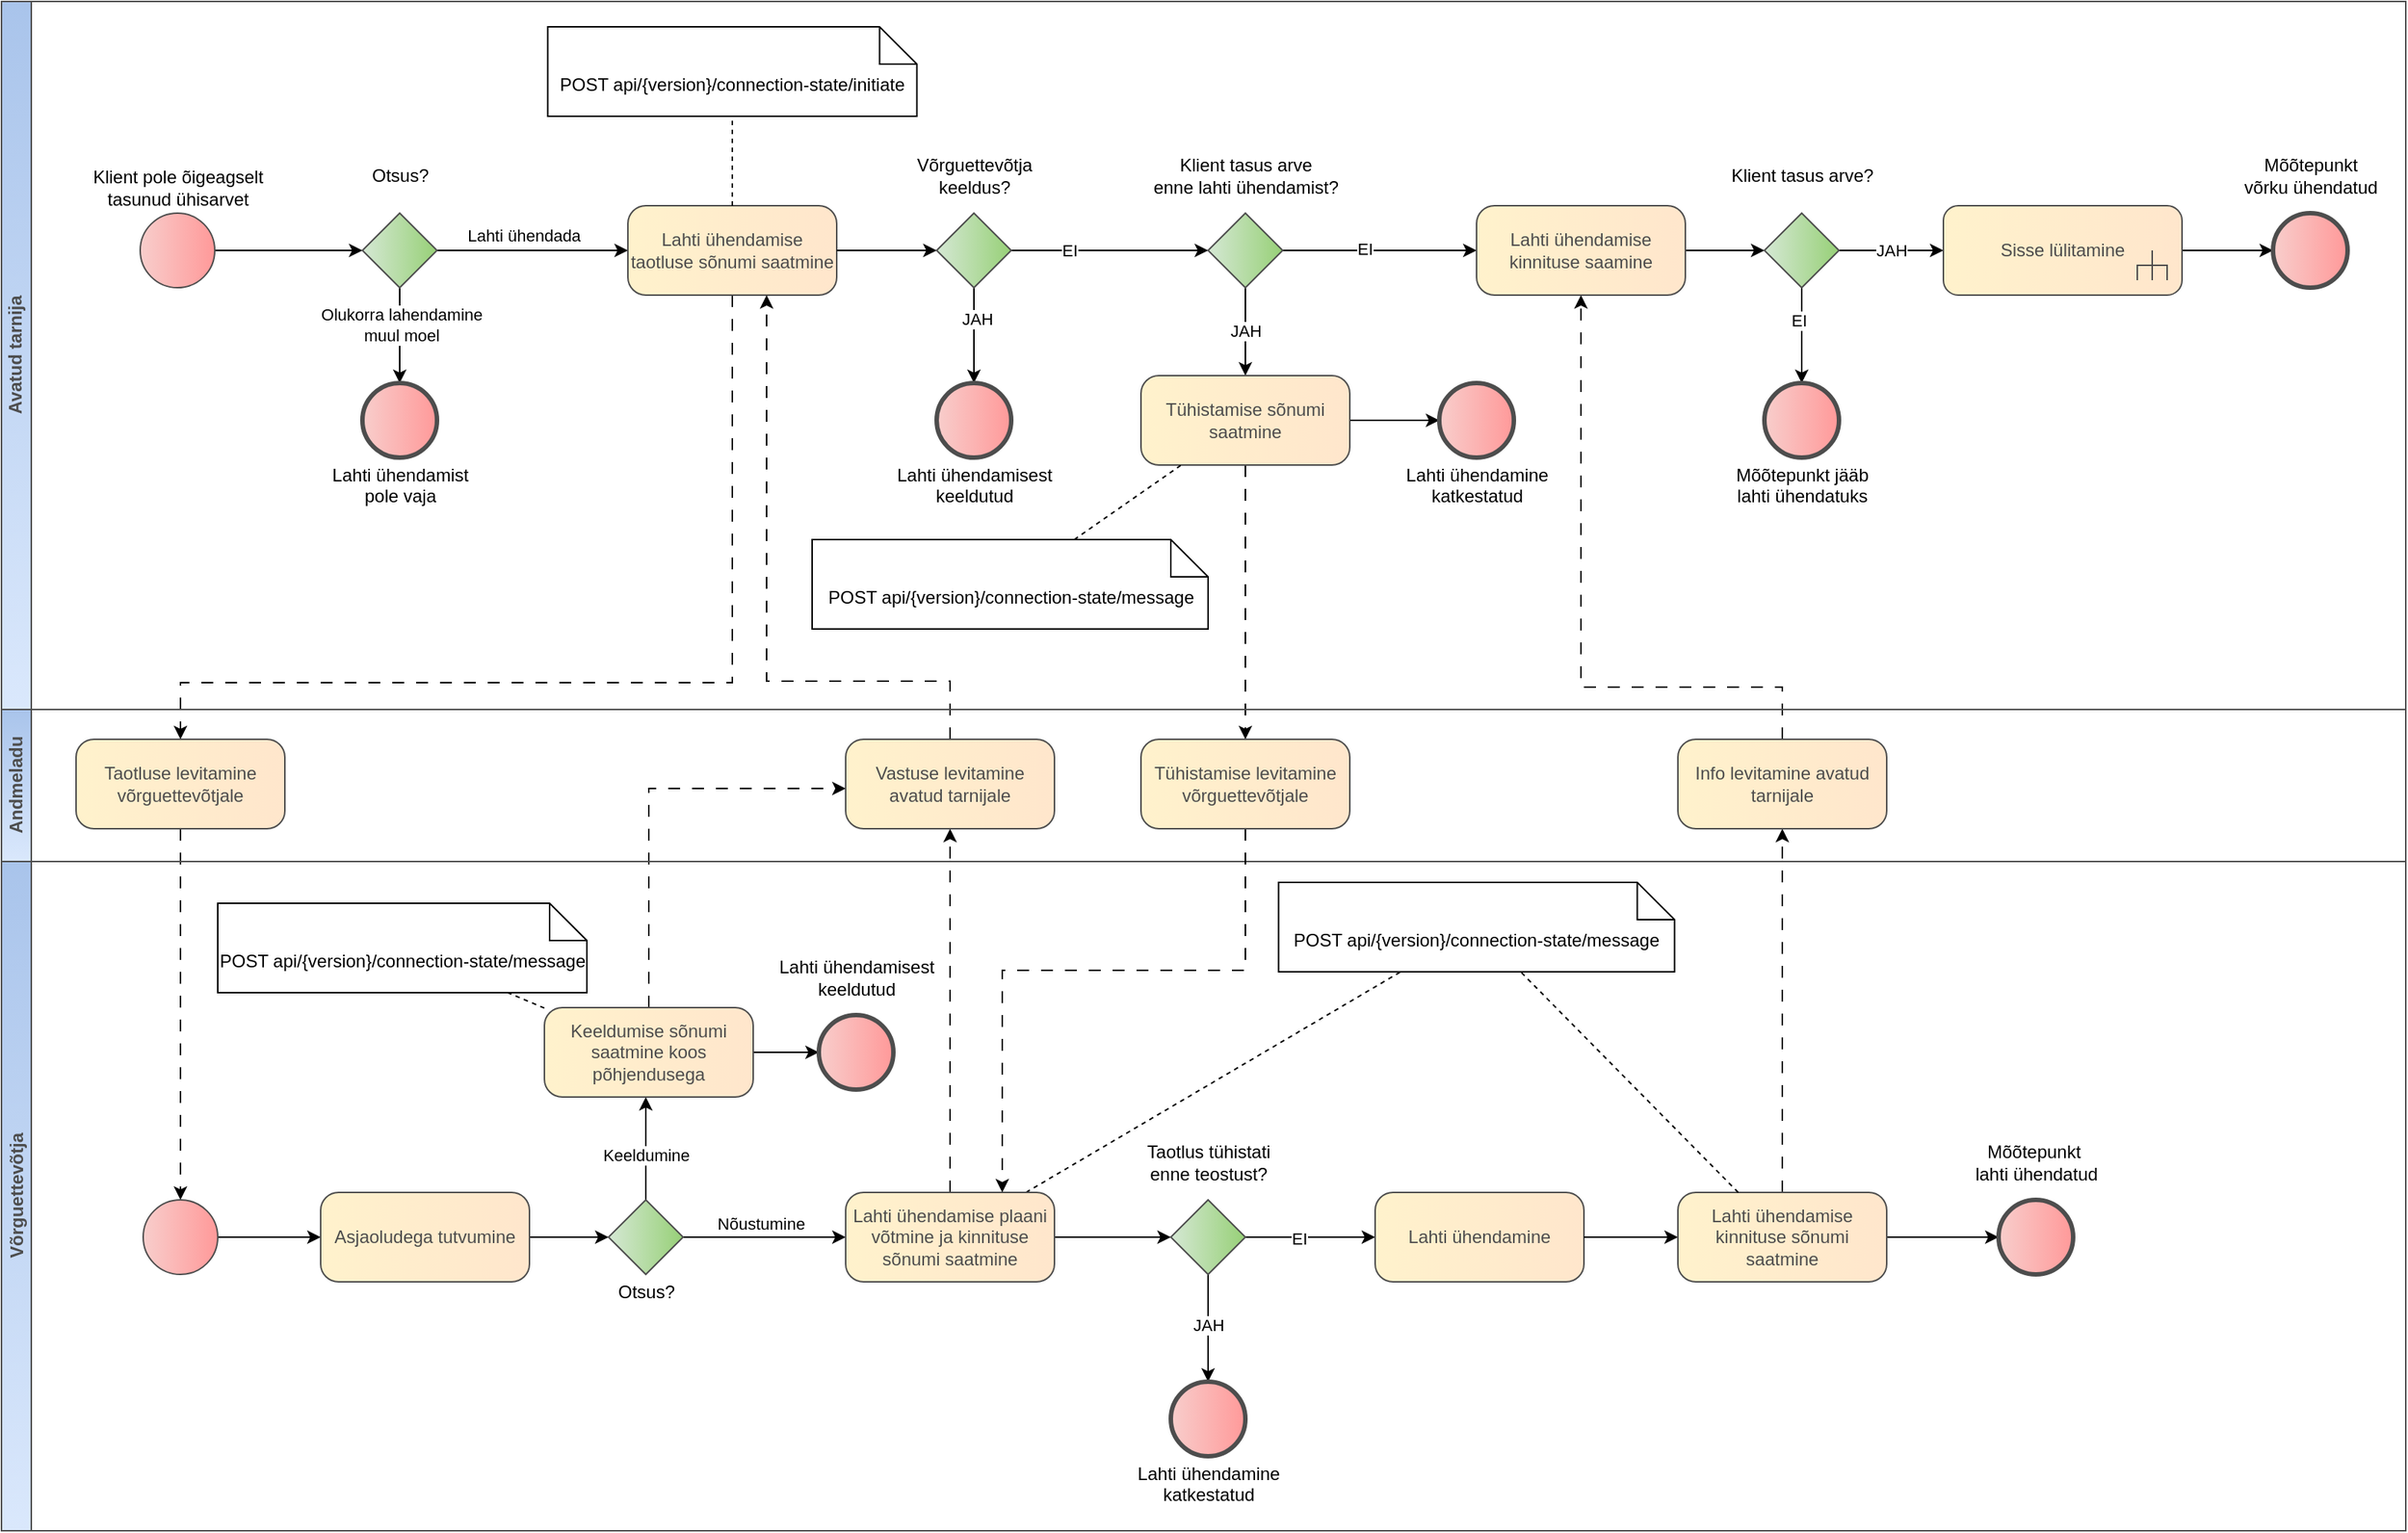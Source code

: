 <mxfile version="22.1.21" type="device" pages="4">
  <diagram name="Lahti ühendamine" id="9Vy9--Xr15zO0ix6pG2J">
    <mxGraphModel dx="1995" dy="934" grid="0" gridSize="10" guides="1" tooltips="1" connect="1" arrows="1" fold="1" page="0" pageScale="1" pageWidth="827" pageHeight="1169" math="0" shadow="0">
      <root>
        <mxCell id="1re__C91Ay2wXKbznM_8-0" />
        <mxCell id="1re__C91Ay2wXKbznM_8-1" parent="1re__C91Ay2wXKbznM_8-0" />
        <mxCell id="1re__C91Ay2wXKbznM_8-2" style="edgeStyle=orthogonalEdgeStyle;rounded=0;orthogonalLoop=1;jettySize=auto;html=1;" edge="1" parent="1re__C91Ay2wXKbznM_8-1" source="1re__C91Ay2wXKbznM_8-3" target="1re__C91Ay2wXKbznM_8-8">
          <mxGeometry relative="1" as="geometry" />
        </mxCell>
        <mxCell id="1re__C91Ay2wXKbznM_8-3" value="Klient pole õigeagselt&lt;br&gt;tasunud ühisarvet" style="points=[[0.145,0.145,0],[0.5,0,0],[0.855,0.145,0],[1,0.5,0],[0.855,0.855,0],[0.5,1,0],[0.145,0.855,0],[0,0.5,0]];shape=mxgraph.bpmn.event;html=1;verticalLabelPosition=top;labelBackgroundColor=#ffffff;verticalAlign=bottom;align=center;perimeter=ellipsePerimeter;outlineConnect=0;aspect=fixed;outline=standard;symbol=general;fontFamily=Helvetica;fontSize=12;fontColor=#000000;fillColor=#f8cecc;strokeColor=#4D4D4D;rounded=1;shadow=0;strokeWidth=1;gradientColor=#FF9999;gradientDirection=east;labelPosition=center;" vertex="1" parent="1re__C91Ay2wXKbznM_8-1">
          <mxGeometry x="-266" y="153" width="50" height="50" as="geometry" />
        </mxCell>
        <mxCell id="1re__C91Ay2wXKbznM_8-4" style="edgeStyle=orthogonalEdgeStyle;rounded=0;orthogonalLoop=1;jettySize=auto;html=1;" edge="1" parent="1re__C91Ay2wXKbznM_8-1" source="1re__C91Ay2wXKbznM_8-8" target="1re__C91Ay2wXKbznM_8-9">
          <mxGeometry relative="1" as="geometry" />
        </mxCell>
        <mxCell id="1re__C91Ay2wXKbznM_8-5" value="Olukorra lahendamine&lt;br&gt;muul moel" style="edgeLabel;html=1;align=center;verticalAlign=middle;resizable=0;points=[];" vertex="1" connectable="0" parent="1re__C91Ay2wXKbznM_8-4">
          <mxGeometry x="-0.241" y="1" relative="1" as="geometry">
            <mxPoint as="offset" />
          </mxGeometry>
        </mxCell>
        <mxCell id="1re__C91Ay2wXKbznM_8-6" style="edgeStyle=orthogonalEdgeStyle;rounded=0;orthogonalLoop=1;jettySize=auto;html=1;" edge="1" parent="1re__C91Ay2wXKbznM_8-1" source="1re__C91Ay2wXKbznM_8-8" target="1re__C91Ay2wXKbznM_8-13">
          <mxGeometry relative="1" as="geometry" />
        </mxCell>
        <mxCell id="1re__C91Ay2wXKbznM_8-7" value="Lahti ühendada" style="edgeLabel;html=1;align=center;verticalAlign=middle;resizable=0;points=[];" vertex="1" connectable="0" parent="1re__C91Ay2wXKbznM_8-6">
          <mxGeometry x="-0.342" y="-2" relative="1" as="geometry">
            <mxPoint x="16" y="-12" as="offset" />
          </mxGeometry>
        </mxCell>
        <mxCell id="1re__C91Ay2wXKbznM_8-8" value="Otsus?" style="points=[[0.25,0.25,0],[0.5,0,0],[0.75,0.25,0],[1,0.5,0],[0.75,0.75,0],[0.5,1,0],[0.25,0.75,0],[0,0.5,0]];shape=mxgraph.bpmn.gateway2;html=1;verticalLabelPosition=top;labelBackgroundColor=#ffffff;verticalAlign=middle;align=center;perimeter=rhombusPerimeter;outlineConnect=0;outline=none;symbol=none;fontFamily=Helvetica;fontSize=12;fontColor=#000000;fillColor=#D5E8D4;strokeColor=#4D4D4D;rounded=0;shadow=0;gradientColor=#97D077;gradientDirection=east;spacing=0;labelPosition=center;" vertex="1" parent="1re__C91Ay2wXKbznM_8-1">
          <mxGeometry x="-117" y="153" width="50" height="50" as="geometry" />
        </mxCell>
        <mxCell id="1re__C91Ay2wXKbznM_8-9" value="Lahti ühendamist&lt;br&gt;pole vaja" style="points=[[0.145,0.145,0],[0.5,0,0],[0.855,0.145,0],[1,0.5,0],[0.855,0.855,0],[0.5,1,0],[0.145,0.855,0],[0,0.5,0]];shape=mxgraph.bpmn.event;html=1;verticalLabelPosition=bottom;labelBackgroundColor=#ffffff;verticalAlign=top;align=center;perimeter=ellipsePerimeter;outlineConnect=0;aspect=fixed;outline=end;symbol=terminate2;fontFamily=Helvetica;fontSize=12;fontColor=#000000;fillColor=#f8cecc;strokeColor=#4D4D4D;rounded=1;shadow=0;strokeWidth=1;gradientColor=#FF9999;gradientDirection=east;spacing=0;spacingTop=0;spacingLeft=0;spacingBottom=0;labelPosition=center;" vertex="1" parent="1re__C91Ay2wXKbznM_8-1">
          <mxGeometry x="-117" y="267" width="50" height="50" as="geometry" />
        </mxCell>
        <mxCell id="1re__C91Ay2wXKbznM_8-10" style="edgeStyle=orthogonalEdgeStyle;rounded=0;orthogonalLoop=1;jettySize=auto;html=1;dashed=1;dashPattern=8 8;" edge="1" parent="1re__C91Ay2wXKbznM_8-1" source="1re__C91Ay2wXKbznM_8-13" target="1re__C91Ay2wXKbznM_8-17">
          <mxGeometry relative="1" as="geometry">
            <Array as="points">
              <mxPoint x="131" y="468" />
              <mxPoint x="-239" y="468" />
            </Array>
          </mxGeometry>
        </mxCell>
        <mxCell id="1re__C91Ay2wXKbznM_8-11" style="edgeStyle=orthogonalEdgeStyle;rounded=0;orthogonalLoop=1;jettySize=auto;html=1;" edge="1" parent="1re__C91Ay2wXKbznM_8-1" source="1re__C91Ay2wXKbznM_8-77" target="1re__C91Ay2wXKbznM_8-54">
          <mxGeometry relative="1" as="geometry" />
        </mxCell>
        <mxCell id="1re__C91Ay2wXKbznM_8-12" value="EI" style="edgeLabel;html=1;align=center;verticalAlign=middle;resizable=0;points=[];" vertex="1" connectable="0" parent="1re__C91Ay2wXKbznM_8-11">
          <mxGeometry x="-0.411" relative="1" as="geometry">
            <mxPoint as="offset" />
          </mxGeometry>
        </mxCell>
        <mxCell id="1re__C91Ay2wXKbznM_8-13" value="Lahti ühendamise taotluse sõnumi saatmine" style="rounded=1;whiteSpace=wrap;html=1;arcSize=20;fillColor=#fff2cc;strokeColor=#4D4D4D;shadow=0;fontColor=#4D4D4D;gradientColor=#FFE6CC;gradientDirection=east;glass=0;collapsible=0;backgroundOutline=0;enumerate=0;labelBackgroundColor=none;labelBorderColor=none;strokeWidth=1;" vertex="1" parent="1re__C91Ay2wXKbznM_8-1">
          <mxGeometry x="61" y="148" width="140" height="60" as="geometry">
            <mxRectangle x="340" y="420" width="90" height="30" as="alternateBounds" />
          </mxGeometry>
        </mxCell>
        <mxCell id="1re__C91Ay2wXKbznM_8-14" style="rounded=0;orthogonalLoop=1;jettySize=auto;html=1;dashed=1;endArrow=none;endFill=0;" edge="1" parent="1re__C91Ay2wXKbznM_8-1" source="1re__C91Ay2wXKbznM_8-13" target="1re__C91Ay2wXKbznM_8-15">
          <mxGeometry relative="1" as="geometry">
            <mxPoint x="64" y="124" as="sourcePoint" />
          </mxGeometry>
        </mxCell>
        <mxCell id="1re__C91Ay2wXKbznM_8-15" value="POST api/{version}/connection-state/initiate" style="shape=note2;boundedLbl=1;whiteSpace=wrap;html=1;size=25;verticalAlign=top;align=center;" vertex="1" parent="1re__C91Ay2wXKbznM_8-1">
          <mxGeometry x="7.25" y="28" width="247.5" height="60" as="geometry" />
        </mxCell>
        <mxCell id="1re__C91Ay2wXKbznM_8-16" style="edgeStyle=orthogonalEdgeStyle;rounded=0;orthogonalLoop=1;jettySize=auto;html=1;dashed=1;dashPattern=8 8;" edge="1" parent="1re__C91Ay2wXKbznM_8-1" source="1re__C91Ay2wXKbznM_8-17" target="1re__C91Ay2wXKbznM_8-19">
          <mxGeometry relative="1" as="geometry" />
        </mxCell>
        <mxCell id="1re__C91Ay2wXKbznM_8-17" value="Taotluse levitamine võrguettevõtjale" style="rounded=1;whiteSpace=wrap;html=1;arcSize=20;fillColor=#fff2cc;strokeColor=#4D4D4D;shadow=0;fontColor=#4D4D4D;gradientColor=#FFE6CC;gradientDirection=east;glass=0;collapsible=0;backgroundOutline=0;enumerate=0;labelBackgroundColor=none;labelBorderColor=none;strokeWidth=1;" vertex="1" parent="1re__C91Ay2wXKbznM_8-1">
          <mxGeometry x="-309" y="506" width="140" height="60" as="geometry">
            <mxRectangle x="340" y="420" width="90" height="30" as="alternateBounds" />
          </mxGeometry>
        </mxCell>
        <mxCell id="1re__C91Ay2wXKbznM_8-18" style="edgeStyle=orthogonalEdgeStyle;rounded=0;orthogonalLoop=1;jettySize=auto;html=1;" edge="1" parent="1re__C91Ay2wXKbznM_8-1" source="1re__C91Ay2wXKbznM_8-19" target="1re__C91Ay2wXKbznM_8-21">
          <mxGeometry relative="1" as="geometry" />
        </mxCell>
        <mxCell id="1re__C91Ay2wXKbznM_8-19" value="" style="points=[[0.145,0.145,0],[0.5,0,0],[0.855,0.145,0],[1,0.5,0],[0.855,0.855,0],[0.5,1,0],[0.145,0.855,0],[0,0.5,0]];shape=mxgraph.bpmn.event;html=1;verticalLabelPosition=bottom;labelBackgroundColor=#ffffff;verticalAlign=bottom;align=center;perimeter=ellipsePerimeter;outlineConnect=0;aspect=fixed;outline=standard;symbol=general;fontFamily=Helvetica;fontSize=12;fontColor=#4D4D4D;fillColor=#f8cecc;strokeColor=#4D4D4D;rounded=1;shadow=0;strokeWidth=1;gradientColor=#FF9999;gradientDirection=east;" vertex="1" parent="1re__C91Ay2wXKbznM_8-1">
          <mxGeometry x="-264" y="815" width="50" height="50" as="geometry" />
        </mxCell>
        <mxCell id="1re__C91Ay2wXKbznM_8-20" style="edgeStyle=orthogonalEdgeStyle;rounded=0;orthogonalLoop=1;jettySize=auto;html=1;" edge="1" parent="1re__C91Ay2wXKbznM_8-1" source="1re__C91Ay2wXKbznM_8-21" target="1re__C91Ay2wXKbznM_8-26">
          <mxGeometry relative="1" as="geometry" />
        </mxCell>
        <mxCell id="1re__C91Ay2wXKbznM_8-21" value="Asjaoludega tutvumine" style="rounded=1;whiteSpace=wrap;html=1;arcSize=20;fillColor=#fff2cc;strokeColor=#4D4D4D;shadow=0;fontColor=#4D4D4D;gradientColor=#FFE6CC;gradientDirection=east;glass=0;collapsible=0;backgroundOutline=0;enumerate=0;labelBackgroundColor=none;labelBorderColor=none;strokeWidth=1;" vertex="1" parent="1re__C91Ay2wXKbznM_8-1">
          <mxGeometry x="-145" y="810" width="140" height="60" as="geometry">
            <mxRectangle x="340" y="420" width="90" height="30" as="alternateBounds" />
          </mxGeometry>
        </mxCell>
        <mxCell id="1re__C91Ay2wXKbznM_8-22" style="edgeStyle=orthogonalEdgeStyle;rounded=0;orthogonalLoop=1;jettySize=auto;html=1;" edge="1" parent="1re__C91Ay2wXKbznM_8-1" source="1re__C91Ay2wXKbznM_8-26" target="1re__C91Ay2wXKbznM_8-30">
          <mxGeometry relative="1" as="geometry" />
        </mxCell>
        <mxCell id="1re__C91Ay2wXKbznM_8-23" value="Nõustumine" style="edgeLabel;html=1;align=center;verticalAlign=middle;resizable=0;points=[];" vertex="1" connectable="0" parent="1re__C91Ay2wXKbznM_8-22">
          <mxGeometry x="-0.211" relative="1" as="geometry">
            <mxPoint x="9" y="-9" as="offset" />
          </mxGeometry>
        </mxCell>
        <mxCell id="1re__C91Ay2wXKbznM_8-24" style="edgeStyle=orthogonalEdgeStyle;rounded=0;orthogonalLoop=1;jettySize=auto;html=1;" edge="1" parent="1re__C91Ay2wXKbznM_8-1" source="1re__C91Ay2wXKbznM_8-26" target="1re__C91Ay2wXKbznM_8-33">
          <mxGeometry relative="1" as="geometry">
            <Array as="points">
              <mxPoint x="73" y="732" />
            </Array>
          </mxGeometry>
        </mxCell>
        <mxCell id="1re__C91Ay2wXKbznM_8-25" value="Keeldumine" style="edgeLabel;html=1;align=center;verticalAlign=middle;resizable=0;points=[];" vertex="1" connectable="0" parent="1re__C91Ay2wXKbznM_8-24">
          <mxGeometry x="-0.708" y="1" relative="1" as="geometry">
            <mxPoint x="1" y="-20" as="offset" />
          </mxGeometry>
        </mxCell>
        <mxCell id="1re__C91Ay2wXKbznM_8-26" value="Otsus?" style="points=[[0.25,0.25,0],[0.5,0,0],[0.75,0.25,0],[1,0.5,0],[0.75,0.75,0],[0.5,1,0],[0.25,0.75,0],[0,0.5,0]];shape=mxgraph.bpmn.gateway2;html=1;verticalLabelPosition=bottom;labelBackgroundColor=#ffffff;verticalAlign=top;align=center;perimeter=rhombusPerimeter;outlineConnect=0;outline=none;symbol=none;fontFamily=Helvetica;fontSize=12;fontColor=#000000;fillColor=#D5E8D4;strokeColor=#4D4D4D;rounded=0;shadow=0;gradientColor=#97D077;gradientDirection=east;spacing=0;labelPosition=center;" vertex="1" parent="1re__C91Ay2wXKbznM_8-1">
          <mxGeometry x="48" y="815" width="50" height="50" as="geometry" />
        </mxCell>
        <mxCell id="1re__C91Ay2wXKbznM_8-27" style="edgeStyle=orthogonalEdgeStyle;rounded=0;orthogonalLoop=1;jettySize=auto;html=1;dashed=1;dashPattern=8 8;" edge="1" parent="1re__C91Ay2wXKbznM_8-1" source="1re__C91Ay2wXKbznM_8-30" target="1re__C91Ay2wXKbznM_8-35">
          <mxGeometry relative="1" as="geometry" />
        </mxCell>
        <mxCell id="1re__C91Ay2wXKbznM_8-28" style="edgeStyle=orthogonalEdgeStyle;rounded=0;orthogonalLoop=1;jettySize=auto;html=1;" edge="1" parent="1re__C91Ay2wXKbznM_8-1" source="1re__C91Ay2wXKbznM_8-30" target="1re__C91Ay2wXKbznM_8-40">
          <mxGeometry relative="1" as="geometry" />
        </mxCell>
        <mxCell id="1re__C91Ay2wXKbznM_8-29" style="rounded=0;orthogonalLoop=1;jettySize=auto;html=1;dashed=1;endArrow=none;endFill=0;" edge="1" parent="1re__C91Ay2wXKbznM_8-1" source="1re__C91Ay2wXKbznM_8-30" target="1re__C91Ay2wXKbznM_8-85">
          <mxGeometry relative="1" as="geometry" />
        </mxCell>
        <mxCell id="1re__C91Ay2wXKbznM_8-30" value="Lahti ühendamise plaani võtmine ja kinnituse sõnumi saatmine" style="rounded=1;whiteSpace=wrap;html=1;arcSize=20;fillColor=#fff2cc;strokeColor=#4D4D4D;shadow=0;fontColor=#4D4D4D;gradientColor=#FFE6CC;gradientDirection=east;glass=0;collapsible=0;backgroundOutline=0;enumerate=0;labelBackgroundColor=none;labelBorderColor=none;strokeWidth=1;" vertex="1" parent="1re__C91Ay2wXKbznM_8-1">
          <mxGeometry x="207" y="810" width="140" height="60" as="geometry">
            <mxRectangle x="340" y="420" width="90" height="30" as="alternateBounds" />
          </mxGeometry>
        </mxCell>
        <mxCell id="1re__C91Ay2wXKbznM_8-31" style="rounded=0;orthogonalLoop=1;jettySize=auto;html=1;dashed=1;dashPattern=8 8;edgeStyle=orthogonalEdgeStyle;" edge="1" parent="1re__C91Ay2wXKbznM_8-1" source="1re__C91Ay2wXKbznM_8-33" target="1re__C91Ay2wXKbznM_8-35">
          <mxGeometry relative="1" as="geometry">
            <Array as="points">
              <mxPoint x="75" y="539" />
            </Array>
          </mxGeometry>
        </mxCell>
        <mxCell id="1re__C91Ay2wXKbznM_8-32" style="edgeStyle=orthogonalEdgeStyle;rounded=0;orthogonalLoop=1;jettySize=auto;html=1;" edge="1" parent="1re__C91Ay2wXKbznM_8-1" source="1re__C91Ay2wXKbznM_8-33" target="1re__C91Ay2wXKbznM_8-79">
          <mxGeometry relative="1" as="geometry" />
        </mxCell>
        <mxCell id="1re__C91Ay2wXKbznM_8-33" value="Keeldumise sõnumi saatmine koos põhjendusega" style="rounded=1;whiteSpace=wrap;html=1;arcSize=20;fillColor=#fff2cc;strokeColor=#4D4D4D;shadow=0;fontColor=#4D4D4D;gradientColor=#FFE6CC;gradientDirection=east;glass=0;collapsible=0;backgroundOutline=0;enumerate=0;labelBackgroundColor=none;labelBorderColor=none;strokeWidth=1;" vertex="1" parent="1re__C91Ay2wXKbznM_8-1">
          <mxGeometry x="5" y="686" width="140" height="60" as="geometry">
            <mxRectangle x="340" y="420" width="90" height="30" as="alternateBounds" />
          </mxGeometry>
        </mxCell>
        <mxCell id="1re__C91Ay2wXKbznM_8-34" style="edgeStyle=orthogonalEdgeStyle;rounded=0;orthogonalLoop=1;jettySize=auto;html=1;dashed=1;dashPattern=8 8;" edge="1" parent="1re__C91Ay2wXKbznM_8-1" source="1re__C91Ay2wXKbznM_8-35" target="1re__C91Ay2wXKbznM_8-13">
          <mxGeometry relative="1" as="geometry">
            <Array as="points">
              <mxPoint x="277" y="467" />
              <mxPoint x="154" y="467" />
            </Array>
          </mxGeometry>
        </mxCell>
        <mxCell id="1re__C91Ay2wXKbznM_8-35" value="Vastuse levitamine avatud tarnijale" style="rounded=1;whiteSpace=wrap;html=1;arcSize=20;fillColor=#fff2cc;strokeColor=#4D4D4D;shadow=0;fontColor=#4D4D4D;gradientColor=#FFE6CC;gradientDirection=east;glass=0;collapsible=0;backgroundOutline=0;enumerate=0;labelBackgroundColor=none;labelBorderColor=none;strokeWidth=1;" vertex="1" parent="1re__C91Ay2wXKbznM_8-1">
          <mxGeometry x="207" y="506" width="140" height="60" as="geometry">
            <mxRectangle x="340" y="420" width="90" height="30" as="alternateBounds" />
          </mxGeometry>
        </mxCell>
        <mxCell id="1re__C91Ay2wXKbznM_8-36" style="edgeStyle=orthogonalEdgeStyle;rounded=0;orthogonalLoop=1;jettySize=auto;html=1;" edge="1" parent="1re__C91Ay2wXKbznM_8-1" source="1re__C91Ay2wXKbznM_8-40" target="1re__C91Ay2wXKbznM_8-42">
          <mxGeometry relative="1" as="geometry" />
        </mxCell>
        <mxCell id="1re__C91Ay2wXKbznM_8-37" value="EI" style="edgeLabel;html=1;align=center;verticalAlign=middle;resizable=0;points=[];" vertex="1" connectable="0" parent="1re__C91Ay2wXKbznM_8-36">
          <mxGeometry x="-0.168" y="-1" relative="1" as="geometry">
            <mxPoint as="offset" />
          </mxGeometry>
        </mxCell>
        <mxCell id="1re__C91Ay2wXKbznM_8-38" style="edgeStyle=orthogonalEdgeStyle;rounded=0;orthogonalLoop=1;jettySize=auto;html=1;" edge="1" parent="1re__C91Ay2wXKbznM_8-1" source="1re__C91Ay2wXKbznM_8-40" target="1re__C91Ay2wXKbznM_8-44">
          <mxGeometry relative="1" as="geometry" />
        </mxCell>
        <mxCell id="1re__C91Ay2wXKbznM_8-39" value="JAH" style="edgeLabel;html=1;align=center;verticalAlign=middle;resizable=0;points=[];" vertex="1" connectable="0" parent="1re__C91Ay2wXKbznM_8-38">
          <mxGeometry x="-0.062" relative="1" as="geometry">
            <mxPoint as="offset" />
          </mxGeometry>
        </mxCell>
        <mxCell id="1re__C91Ay2wXKbznM_8-40" value="Taotlus tühistati&lt;br&gt;enne teostust?" style="points=[[0.25,0.25,0],[0.5,0,0],[0.75,0.25,0],[1,0.5,0],[0.75,0.75,0],[0.5,1,0],[0.25,0.75,0],[0,0.5,0]];shape=mxgraph.bpmn.gateway2;html=1;verticalLabelPosition=top;labelBackgroundColor=#ffffff;verticalAlign=middle;align=center;perimeter=rhombusPerimeter;outlineConnect=0;outline=none;symbol=none;fontFamily=Helvetica;fontSize=12;fontColor=#000000;fillColor=#D5E8D4;strokeColor=#4D4D4D;rounded=0;shadow=0;gradientColor=#97D077;gradientDirection=east;spacing=0;labelPosition=center;" vertex="1" parent="1re__C91Ay2wXKbznM_8-1">
          <mxGeometry x="425" y="815" width="50" height="50" as="geometry" />
        </mxCell>
        <mxCell id="1re__C91Ay2wXKbznM_8-41" style="edgeStyle=orthogonalEdgeStyle;rounded=0;orthogonalLoop=1;jettySize=auto;html=1;" edge="1" parent="1re__C91Ay2wXKbznM_8-1" source="1re__C91Ay2wXKbznM_8-47" target="1re__C91Ay2wXKbznM_8-43">
          <mxGeometry relative="1" as="geometry" />
        </mxCell>
        <mxCell id="1re__C91Ay2wXKbznM_8-42" value="Lahti ühendamine" style="rounded=1;whiteSpace=wrap;html=1;arcSize=20;fillColor=#fff2cc;strokeColor=#4D4D4D;shadow=0;fontColor=#4D4D4D;gradientColor=#FFE6CC;gradientDirection=east;glass=0;collapsible=0;backgroundOutline=0;enumerate=0;labelBackgroundColor=none;labelBorderColor=none;strokeWidth=1;" vertex="1" parent="1re__C91Ay2wXKbznM_8-1">
          <mxGeometry x="562" y="810" width="140" height="60" as="geometry">
            <mxRectangle x="340" y="420" width="90" height="30" as="alternateBounds" />
          </mxGeometry>
        </mxCell>
        <mxCell id="1re__C91Ay2wXKbznM_8-43" value="Mõõtepunkt&amp;nbsp;&lt;br&gt;lahti ühendatud" style="points=[[0.145,0.145,0],[0.5,0,0],[0.855,0.145,0],[1,0.5,0],[0.855,0.855,0],[0.5,1,0],[0.145,0.855,0],[0,0.5,0]];shape=mxgraph.bpmn.event;html=1;verticalLabelPosition=top;labelBackgroundColor=#ffffff;verticalAlign=middle;align=center;perimeter=ellipsePerimeter;outlineConnect=0;aspect=fixed;outline=end;symbol=terminate2;fontFamily=Helvetica;fontSize=12;fontColor=#000000;fillColor=#f8cecc;strokeColor=#4D4D4D;rounded=1;shadow=0;strokeWidth=1;gradientColor=#FF9999;gradientDirection=east;spacing=0;spacingTop=0;spacingLeft=0;spacingBottom=0;labelPosition=center;" vertex="1" parent="1re__C91Ay2wXKbznM_8-1">
          <mxGeometry x="980" y="815" width="50" height="50" as="geometry" />
        </mxCell>
        <mxCell id="1re__C91Ay2wXKbznM_8-44" value="Lahti ühendamine&lt;br style=&quot;border-color: var(--border-color);&quot;&gt;katkestatud" style="points=[[0.145,0.145,0],[0.5,0,0],[0.855,0.145,0],[1,0.5,0],[0.855,0.855,0],[0.5,1,0],[0.145,0.855,0],[0,0.5,0]];shape=mxgraph.bpmn.event;html=1;verticalLabelPosition=bottom;labelBackgroundColor=#ffffff;verticalAlign=top;align=center;perimeter=ellipsePerimeter;outlineConnect=0;aspect=fixed;outline=end;symbol=terminate2;fontFamily=Helvetica;fontSize=12;fontColor=#000000;fillColor=#f8cecc;strokeColor=#4D4D4D;rounded=1;shadow=0;strokeWidth=1;gradientColor=#FF9999;gradientDirection=east;spacing=0;spacingTop=0;spacingLeft=0;spacingBottom=0;labelPosition=center;" vertex="1" parent="1re__C91Ay2wXKbznM_8-1">
          <mxGeometry x="425" y="937" width="50" height="50" as="geometry" />
        </mxCell>
        <mxCell id="1re__C91Ay2wXKbznM_8-45" value="" style="edgeStyle=orthogonalEdgeStyle;rounded=0;orthogonalLoop=1;jettySize=auto;html=1;" edge="1" parent="1re__C91Ay2wXKbznM_8-1" source="1re__C91Ay2wXKbznM_8-42" target="1re__C91Ay2wXKbznM_8-47">
          <mxGeometry relative="1" as="geometry">
            <mxPoint x="702" y="840" as="sourcePoint" />
            <mxPoint x="980" y="840" as="targetPoint" />
          </mxGeometry>
        </mxCell>
        <mxCell id="1re__C91Ay2wXKbznM_8-46" style="edgeStyle=orthogonalEdgeStyle;rounded=0;orthogonalLoop=1;jettySize=auto;html=1;dashed=1;dashPattern=8 8;" edge="1" parent="1re__C91Ay2wXKbznM_8-1" source="1re__C91Ay2wXKbznM_8-47" target="1re__C91Ay2wXKbznM_8-49">
          <mxGeometry relative="1" as="geometry" />
        </mxCell>
        <mxCell id="1re__C91Ay2wXKbznM_8-47" value="Lahti ühendamise kinnituse sõnumi saatmine" style="rounded=1;whiteSpace=wrap;html=1;arcSize=20;fillColor=#fff2cc;strokeColor=#4D4D4D;shadow=0;fontColor=#4D4D4D;gradientColor=#FFE6CC;gradientDirection=east;glass=0;collapsible=0;backgroundOutline=0;enumerate=0;labelBackgroundColor=none;labelBorderColor=none;strokeWidth=1;" vertex="1" parent="1re__C91Ay2wXKbznM_8-1">
          <mxGeometry x="765" y="810" width="140" height="60" as="geometry">
            <mxRectangle x="340" y="420" width="90" height="30" as="alternateBounds" />
          </mxGeometry>
        </mxCell>
        <mxCell id="1re__C91Ay2wXKbznM_8-48" style="edgeStyle=orthogonalEdgeStyle;rounded=0;orthogonalLoop=1;jettySize=auto;html=1;dashed=1;dashPattern=8 8;" edge="1" parent="1re__C91Ay2wXKbznM_8-1" source="1re__C91Ay2wXKbznM_8-49" target="1re__C91Ay2wXKbznM_8-59">
          <mxGeometry relative="1" as="geometry">
            <Array as="points">
              <mxPoint x="835" y="471" />
              <mxPoint x="700" y="471" />
            </Array>
          </mxGeometry>
        </mxCell>
        <mxCell id="1re__C91Ay2wXKbznM_8-49" value="Info levitamine avatud tarnijale" style="rounded=1;whiteSpace=wrap;html=1;arcSize=20;fillColor=#fff2cc;strokeColor=#4D4D4D;shadow=0;fontColor=#4D4D4D;gradientColor=#FFE6CC;gradientDirection=east;glass=0;collapsible=0;backgroundOutline=0;enumerate=0;labelBackgroundColor=none;labelBorderColor=none;strokeWidth=1;" vertex="1" parent="1re__C91Ay2wXKbznM_8-1">
          <mxGeometry x="765" y="506" width="140" height="60" as="geometry">
            <mxRectangle x="340" y="420" width="90" height="30" as="alternateBounds" />
          </mxGeometry>
        </mxCell>
        <mxCell id="1re__C91Ay2wXKbznM_8-50" style="edgeStyle=orthogonalEdgeStyle;rounded=0;orthogonalLoop=1;jettySize=auto;html=1;" edge="1" parent="1re__C91Ay2wXKbznM_8-1" source="1re__C91Ay2wXKbznM_8-54" target="1re__C91Ay2wXKbznM_8-57">
          <mxGeometry relative="1" as="geometry" />
        </mxCell>
        <mxCell id="1re__C91Ay2wXKbznM_8-51" value="JAH" style="edgeLabel;html=1;align=center;verticalAlign=middle;resizable=0;points=[];" vertex="1" connectable="0" parent="1re__C91Ay2wXKbznM_8-50">
          <mxGeometry x="-0.013" relative="1" as="geometry">
            <mxPoint as="offset" />
          </mxGeometry>
        </mxCell>
        <mxCell id="1re__C91Ay2wXKbznM_8-52" style="edgeStyle=orthogonalEdgeStyle;rounded=0;orthogonalLoop=1;jettySize=auto;html=1;" edge="1" parent="1re__C91Ay2wXKbznM_8-1" source="1re__C91Ay2wXKbznM_8-54" target="1re__C91Ay2wXKbznM_8-59">
          <mxGeometry relative="1" as="geometry" />
        </mxCell>
        <mxCell id="1re__C91Ay2wXKbznM_8-53" value="EI" style="edgeLabel;html=1;align=center;verticalAlign=middle;resizable=0;points=[];" vertex="1" connectable="0" parent="1re__C91Ay2wXKbznM_8-52">
          <mxGeometry x="-0.158" y="1" relative="1" as="geometry">
            <mxPoint as="offset" />
          </mxGeometry>
        </mxCell>
        <mxCell id="1re__C91Ay2wXKbznM_8-54" value="Klient tasus arve&lt;br&gt;enne lahti ühendamist?" style="points=[[0.25,0.25,0],[0.5,0,0],[0.75,0.25,0],[1,0.5,0],[0.75,0.75,0],[0.5,1,0],[0.25,0.75,0],[0,0.5,0]];shape=mxgraph.bpmn.gateway2;html=1;verticalLabelPosition=top;labelBackgroundColor=#ffffff;verticalAlign=middle;align=center;perimeter=rhombusPerimeter;outlineConnect=0;outline=none;symbol=none;fontFamily=Helvetica;fontSize=12;fontColor=#000000;fillColor=#D5E8D4;strokeColor=#4D4D4D;rounded=0;shadow=0;gradientColor=#97D077;gradientDirection=east;spacing=0;labelPosition=center;" vertex="1" parent="1re__C91Ay2wXKbznM_8-1">
          <mxGeometry x="450" y="153" width="50" height="50" as="geometry" />
        </mxCell>
        <mxCell id="1re__C91Ay2wXKbznM_8-55" style="edgeStyle=orthogonalEdgeStyle;rounded=0;orthogonalLoop=1;jettySize=auto;html=1;" edge="1" parent="1re__C91Ay2wXKbznM_8-1" source="1re__C91Ay2wXKbznM_8-57" target="1re__C91Ay2wXKbznM_8-81">
          <mxGeometry relative="1" as="geometry" />
        </mxCell>
        <mxCell id="1re__C91Ay2wXKbznM_8-56" style="edgeStyle=orthogonalEdgeStyle;rounded=0;orthogonalLoop=1;jettySize=auto;html=1;dashed=1;dashPattern=8 8;" edge="1" parent="1re__C91Ay2wXKbznM_8-1" source="1re__C91Ay2wXKbznM_8-57" target="1re__C91Ay2wXKbznM_8-84">
          <mxGeometry relative="1" as="geometry" />
        </mxCell>
        <mxCell id="1re__C91Ay2wXKbznM_8-57" value="Tühistamise sõnumi saatmine" style="rounded=1;whiteSpace=wrap;html=1;arcSize=20;fillColor=#fff2cc;strokeColor=#4D4D4D;shadow=0;fontColor=#4D4D4D;gradientColor=#FFE6CC;gradientDirection=east;glass=0;collapsible=0;backgroundOutline=0;enumerate=0;labelBackgroundColor=none;labelBorderColor=none;strokeWidth=1;" vertex="1" parent="1re__C91Ay2wXKbznM_8-1">
          <mxGeometry x="405" y="262" width="140" height="60" as="geometry">
            <mxRectangle x="340" y="420" width="90" height="30" as="alternateBounds" />
          </mxGeometry>
        </mxCell>
        <mxCell id="1re__C91Ay2wXKbznM_8-58" style="edgeStyle=orthogonalEdgeStyle;rounded=0;orthogonalLoop=1;jettySize=auto;html=1;" edge="1" parent="1re__C91Ay2wXKbznM_8-1" source="1re__C91Ay2wXKbznM_8-59" target="1re__C91Ay2wXKbznM_8-66">
          <mxGeometry relative="1" as="geometry" />
        </mxCell>
        <mxCell id="1re__C91Ay2wXKbznM_8-59" value="Lahti ühendamise kinnituse saamine" style="rounded=1;whiteSpace=wrap;html=1;arcSize=20;fillColor=#fff2cc;strokeColor=#4D4D4D;shadow=0;fontColor=#4D4D4D;gradientColor=#FFE6CC;gradientDirection=east;glass=0;collapsible=0;backgroundOutline=0;enumerate=0;labelBackgroundColor=none;labelBorderColor=none;strokeWidth=1;" vertex="1" parent="1re__C91Ay2wXKbznM_8-1">
          <mxGeometry x="630" y="148" width="140" height="60" as="geometry">
            <mxRectangle x="340" y="420" width="90" height="30" as="alternateBounds" />
          </mxGeometry>
        </mxCell>
        <mxCell id="1re__C91Ay2wXKbznM_8-60" style="rounded=0;orthogonalLoop=1;jettySize=auto;html=1;dashed=1;endArrow=none;endFill=0;" edge="1" parent="1re__C91Ay2wXKbznM_8-1" source="1re__C91Ay2wXKbznM_8-33" target="1re__C91Ay2wXKbznM_8-61">
          <mxGeometry relative="1" as="geometry">
            <mxPoint x="-75" y="737" as="sourcePoint" />
          </mxGeometry>
        </mxCell>
        <mxCell id="1re__C91Ay2wXKbznM_8-61" value="POST api/{version}/connection-state/message" style="shape=note2;boundedLbl=1;whiteSpace=wrap;html=1;size=25;verticalAlign=top;align=center;" vertex="1" parent="1re__C91Ay2wXKbznM_8-1">
          <mxGeometry x="-214" y="616" width="247.5" height="60" as="geometry" />
        </mxCell>
        <mxCell id="1re__C91Ay2wXKbznM_8-62" style="rounded=0;orthogonalLoop=1;jettySize=auto;html=1;dashed=1;endArrow=none;endFill=0;" edge="1" parent="1re__C91Ay2wXKbznM_8-1" source="1re__C91Ay2wXKbznM_8-47" target="1re__C91Ay2wXKbznM_8-85">
          <mxGeometry relative="1" as="geometry">
            <mxPoint x="633.75" y="781" as="sourcePoint" />
          </mxGeometry>
        </mxCell>
        <mxCell id="1re__C91Ay2wXKbznM_8-63" style="edgeStyle=orthogonalEdgeStyle;rounded=0;orthogonalLoop=1;jettySize=auto;html=1;" edge="1" parent="1re__C91Ay2wXKbznM_8-1" source="1re__C91Ay2wXKbznM_8-66" target="1re__C91Ay2wXKbznM_8-67">
          <mxGeometry relative="1" as="geometry" />
        </mxCell>
        <mxCell id="1re__C91Ay2wXKbznM_8-64" value="EI" style="edgeLabel;html=1;align=center;verticalAlign=middle;resizable=0;points=[];" vertex="1" connectable="0" parent="1re__C91Ay2wXKbznM_8-63">
          <mxGeometry x="-0.314" y="-2" relative="1" as="geometry">
            <mxPoint as="offset" />
          </mxGeometry>
        </mxCell>
        <mxCell id="1re__C91Ay2wXKbznM_8-65" value="JAH" style="edgeStyle=orthogonalEdgeStyle;rounded=0;orthogonalLoop=1;jettySize=auto;html=1;" edge="1" parent="1re__C91Ay2wXKbznM_8-1" source="1re__C91Ay2wXKbznM_8-66" target="1re__C91Ay2wXKbznM_8-69">
          <mxGeometry relative="1" as="geometry" />
        </mxCell>
        <mxCell id="1re__C91Ay2wXKbznM_8-66" value="Klient tasus arve?" style="points=[[0.25,0.25,0],[0.5,0,0],[0.75,0.25,0],[1,0.5,0],[0.75,0.75,0],[0.5,1,0],[0.25,0.75,0],[0,0.5,0]];shape=mxgraph.bpmn.gateway2;html=1;verticalLabelPosition=top;labelBackgroundColor=#ffffff;verticalAlign=middle;align=center;perimeter=rhombusPerimeter;outlineConnect=0;outline=none;symbol=none;fontFamily=Helvetica;fontSize=12;fontColor=#000000;fillColor=#D5E8D4;strokeColor=#4D4D4D;rounded=0;shadow=0;gradientColor=#97D077;gradientDirection=east;spacing=0;labelPosition=center;" vertex="1" parent="1re__C91Ay2wXKbznM_8-1">
          <mxGeometry x="823" y="153" width="50" height="50" as="geometry" />
        </mxCell>
        <mxCell id="1re__C91Ay2wXKbznM_8-67" value="Mõõtepunkt jääb&lt;br&gt;lahti ühendatuks" style="points=[[0.145,0.145,0],[0.5,0,0],[0.855,0.145,0],[1,0.5,0],[0.855,0.855,0],[0.5,1,0],[0.145,0.855,0],[0,0.5,0]];shape=mxgraph.bpmn.event;html=1;verticalLabelPosition=bottom;labelBackgroundColor=#ffffff;verticalAlign=top;align=center;perimeter=ellipsePerimeter;outlineConnect=0;aspect=fixed;outline=end;symbol=terminate2;fontFamily=Helvetica;fontSize=12;fontColor=#000000;fillColor=#f8cecc;strokeColor=#4D4D4D;rounded=1;shadow=0;strokeWidth=1;gradientColor=#FF9999;gradientDirection=east;spacing=0;spacingTop=0;spacingLeft=0;spacingBottom=0;labelPosition=center;" vertex="1" parent="1re__C91Ay2wXKbznM_8-1">
          <mxGeometry x="823" y="267" width="50" height="50" as="geometry" />
        </mxCell>
        <mxCell id="1re__C91Ay2wXKbznM_8-68" style="edgeStyle=orthogonalEdgeStyle;rounded=0;orthogonalLoop=1;jettySize=auto;html=1;" edge="1" parent="1re__C91Ay2wXKbznM_8-1" source="1re__C91Ay2wXKbznM_8-69" target="1re__C91Ay2wXKbznM_8-70">
          <mxGeometry relative="1" as="geometry" />
        </mxCell>
        <mxCell id="1re__C91Ay2wXKbznM_8-69" value="Sisse lülitamine" style="html=1;shape=mxgraph.sysml.callBehAct;whiteSpace=wrap;align=center;strokeColor=#4D4D4D;fillColor=#fff2cc;rounded=1;arcSize=40;shadow=0;spacingLeft=20;spacingRight=20;fontColor=#4D4D4D;gradientColor=#FFE6CC;gradientDirection=east;glass=0;labelBackgroundColor=none;labelBorderColor=none;" vertex="1" parent="1re__C91Ay2wXKbznM_8-1">
          <mxGeometry x="943" y="148" width="160" height="60" as="geometry" />
        </mxCell>
        <mxCell id="1re__C91Ay2wXKbznM_8-70" value="Mõõtepunkt&lt;br style=&quot;border-color: var(--border-color);&quot;&gt;võrku ühendatud" style="points=[[0.145,0.145,0],[0.5,0,0],[0.855,0.145,0],[1,0.5,0],[0.855,0.855,0],[0.5,1,0],[0.145,0.855,0],[0,0.5,0]];shape=mxgraph.bpmn.event;html=1;verticalLabelPosition=top;labelBackgroundColor=#ffffff;verticalAlign=middle;align=center;perimeter=ellipsePerimeter;outlineConnect=0;aspect=fixed;outline=end;symbol=terminate2;fontFamily=Helvetica;fontSize=12;fontColor=#000000;fillColor=#f8cecc;strokeColor=#4D4D4D;rounded=1;shadow=0;strokeWidth=1;gradientColor=#FF9999;gradientDirection=east;spacing=0;spacingTop=0;spacingLeft=0;spacingBottom=0;labelPosition=center;" vertex="1" parent="1re__C91Ay2wXKbznM_8-1">
          <mxGeometry x="1164" y="153" width="50" height="50" as="geometry" />
        </mxCell>
        <mxCell id="1re__C91Ay2wXKbznM_8-71" value="Avatud tarnija" style="swimlane;html=1;horizontal=0;startSize=20;strokeColor=#4D4D4D;fillColor=#dae8fc;connectable=0;allowArrows=0;recursiveResize=0;fontColor=#4D4D4D;gradientColor=#A9C4EB;gradientDirection=north;rotation=0;container=0;" vertex="1" parent="1re__C91Ay2wXKbznM_8-1">
          <mxGeometry x="-359" y="11" width="1612" height="475" as="geometry" />
        </mxCell>
        <mxCell id="1re__C91Ay2wXKbznM_8-72" value="Andmeladu" style="swimlane;html=1;horizontal=0;startSize=20;strokeColor=#4D4D4D;fillColor=#dae8fc;connectable=0;allowArrows=0;recursiveResize=0;fontColor=#4D4D4D;gradientColor=#A9C4EB;gradientDirection=north;rotation=0;container=0;" vertex="1" parent="1re__C91Ay2wXKbznM_8-1">
          <mxGeometry x="-359" y="486" width="1612" height="102" as="geometry" />
        </mxCell>
        <mxCell id="1re__C91Ay2wXKbznM_8-73" value="Võrguettevõtja" style="swimlane;html=1;horizontal=0;startSize=20;strokeColor=#4D4D4D;fillColor=#dae8fc;connectable=0;allowArrows=0;recursiveResize=0;fontColor=#4D4D4D;gradientColor=#A9C4EB;gradientDirection=north;rotation=0;container=0;" vertex="1" parent="1re__C91Ay2wXKbznM_8-1">
          <mxGeometry x="-359" y="588" width="1612" height="449" as="geometry" />
        </mxCell>
        <mxCell id="1re__C91Ay2wXKbznM_8-74" value="" style="edgeStyle=orthogonalEdgeStyle;rounded=0;orthogonalLoop=1;jettySize=auto;html=1;" edge="1" parent="1re__C91Ay2wXKbznM_8-1" source="1re__C91Ay2wXKbznM_8-13" target="1re__C91Ay2wXKbznM_8-77">
          <mxGeometry relative="1" as="geometry">
            <mxPoint x="201" y="178" as="sourcePoint" />
            <mxPoint x="450" y="178" as="targetPoint" />
          </mxGeometry>
        </mxCell>
        <mxCell id="1re__C91Ay2wXKbznM_8-75" style="edgeStyle=orthogonalEdgeStyle;rounded=0;orthogonalLoop=1;jettySize=auto;html=1;" edge="1" parent="1re__C91Ay2wXKbznM_8-1" source="1re__C91Ay2wXKbznM_8-77" target="1re__C91Ay2wXKbznM_8-78">
          <mxGeometry relative="1" as="geometry" />
        </mxCell>
        <mxCell id="1re__C91Ay2wXKbznM_8-76" value="JAH" style="edgeLabel;html=1;align=center;verticalAlign=middle;resizable=0;points=[];" vertex="1" connectable="0" parent="1re__C91Ay2wXKbznM_8-75">
          <mxGeometry x="-0.341" y="2" relative="1" as="geometry">
            <mxPoint as="offset" />
          </mxGeometry>
        </mxCell>
        <mxCell id="1re__C91Ay2wXKbznM_8-77" value="Võrguettevõtja&lt;br&gt;keeldus?" style="points=[[0.25,0.25,0],[0.5,0,0],[0.75,0.25,0],[1,0.5,0],[0.75,0.75,0],[0.5,1,0],[0.25,0.75,0],[0,0.5,0]];shape=mxgraph.bpmn.gateway2;html=1;verticalLabelPosition=top;labelBackgroundColor=#ffffff;verticalAlign=middle;align=center;perimeter=rhombusPerimeter;outlineConnect=0;outline=none;symbol=none;fontFamily=Helvetica;fontSize=12;fontColor=#000000;fillColor=#D5E8D4;strokeColor=#4D4D4D;rounded=0;shadow=0;gradientColor=#97D077;gradientDirection=east;spacing=0;labelPosition=center;" vertex="1" parent="1re__C91Ay2wXKbznM_8-1">
          <mxGeometry x="268" y="153" width="50" height="50" as="geometry" />
        </mxCell>
        <mxCell id="1re__C91Ay2wXKbznM_8-78" value="Lahti ühendamisest&lt;br&gt;keeldutud" style="points=[[0.145,0.145,0],[0.5,0,0],[0.855,0.145,0],[1,0.5,0],[0.855,0.855,0],[0.5,1,0],[0.145,0.855,0],[0,0.5,0]];shape=mxgraph.bpmn.event;html=1;verticalLabelPosition=bottom;labelBackgroundColor=#ffffff;verticalAlign=top;align=center;perimeter=ellipsePerimeter;outlineConnect=0;aspect=fixed;outline=end;symbol=terminate2;fontFamily=Helvetica;fontSize=12;fontColor=#000000;fillColor=#f8cecc;strokeColor=#4D4D4D;rounded=1;shadow=0;strokeWidth=1;gradientColor=#FF9999;gradientDirection=east;spacing=0;spacingTop=0;spacingLeft=0;spacingBottom=0;labelPosition=center;" vertex="1" parent="1re__C91Ay2wXKbznM_8-1">
          <mxGeometry x="268" y="267" width="50" height="50" as="geometry" />
        </mxCell>
        <mxCell id="1re__C91Ay2wXKbznM_8-79" value="Lahti ühendamisest&lt;br&gt;keeldutud" style="points=[[0.145,0.145,0],[0.5,0,0],[0.855,0.145,0],[1,0.5,0],[0.855,0.855,0],[0.5,1,0],[0.145,0.855,0],[0,0.5,0]];shape=mxgraph.bpmn.event;html=1;verticalLabelPosition=top;labelBackgroundColor=#ffffff;verticalAlign=middle;align=center;perimeter=ellipsePerimeter;outlineConnect=0;aspect=fixed;outline=end;symbol=terminate2;fontFamily=Helvetica;fontSize=12;fontColor=#000000;fillColor=#f8cecc;strokeColor=#4D4D4D;rounded=1;shadow=0;strokeWidth=1;gradientColor=#FF9999;gradientDirection=east;spacing=0;spacingTop=0;spacingLeft=0;spacingBottom=0;labelPosition=center;" vertex="1" parent="1re__C91Ay2wXKbznM_8-1">
          <mxGeometry x="189" y="691" width="50" height="50" as="geometry" />
        </mxCell>
        <mxCell id="1re__C91Ay2wXKbznM_8-80" style="rounded=0;orthogonalLoop=1;jettySize=auto;html=1;dashed=1;endArrow=none;endFill=0;" edge="1" parent="1re__C91Ay2wXKbznM_8-1" source="1re__C91Ay2wXKbznM_8-82" target="1re__C91Ay2wXKbznM_8-57">
          <mxGeometry relative="1" as="geometry" />
        </mxCell>
        <mxCell id="1re__C91Ay2wXKbznM_8-81" value="Lahti ühendamine&lt;br&gt;katkestatud" style="points=[[0.145,0.145,0],[0.5,0,0],[0.855,0.145,0],[1,0.5,0],[0.855,0.855,0],[0.5,1,0],[0.145,0.855,0],[0,0.5,0]];shape=mxgraph.bpmn.event;html=1;verticalLabelPosition=bottom;labelBackgroundColor=#ffffff;verticalAlign=top;align=center;perimeter=ellipsePerimeter;outlineConnect=0;aspect=fixed;outline=end;symbol=terminate2;fontFamily=Helvetica;fontSize=12;fontColor=#000000;fillColor=#f8cecc;strokeColor=#4D4D4D;rounded=1;shadow=0;strokeWidth=1;gradientColor=#FF9999;gradientDirection=east;spacing=0;spacingTop=0;spacingLeft=0;spacingBottom=0;labelPosition=center;" vertex="1" parent="1re__C91Ay2wXKbznM_8-1">
          <mxGeometry x="605" y="267" width="50" height="50" as="geometry" />
        </mxCell>
        <mxCell id="1re__C91Ay2wXKbznM_8-82" value="POST api/{version}/connection-state/message" style="shape=note2;boundedLbl=1;whiteSpace=wrap;html=1;size=25;verticalAlign=top;align=center;" vertex="1" parent="1re__C91Ay2wXKbznM_8-1">
          <mxGeometry x="184.5" y="372" width="265.5" height="60" as="geometry" />
        </mxCell>
        <mxCell id="1re__C91Ay2wXKbznM_8-83" style="edgeStyle=orthogonalEdgeStyle;rounded=0;orthogonalLoop=1;jettySize=auto;html=1;entryX=0.75;entryY=0;entryDx=0;entryDy=0;dashed=1;dashPattern=8 8;" edge="1" parent="1re__C91Ay2wXKbznM_8-1" source="1re__C91Ay2wXKbznM_8-84" target="1re__C91Ay2wXKbznM_8-30">
          <mxGeometry relative="1" as="geometry">
            <Array as="points">
              <mxPoint x="475" y="661" />
              <mxPoint x="312" y="661" />
            </Array>
          </mxGeometry>
        </mxCell>
        <mxCell id="1re__C91Ay2wXKbznM_8-84" value="Tühistamise levitamine võrguettevõtjale" style="rounded=1;whiteSpace=wrap;html=1;arcSize=20;fillColor=#fff2cc;strokeColor=#4D4D4D;shadow=0;fontColor=#4D4D4D;gradientColor=#FFE6CC;gradientDirection=east;glass=0;collapsible=0;backgroundOutline=0;enumerate=0;labelBackgroundColor=none;labelBorderColor=none;strokeWidth=1;" vertex="1" parent="1re__C91Ay2wXKbznM_8-1">
          <mxGeometry x="405" y="506" width="140" height="60" as="geometry">
            <mxRectangle x="340" y="420" width="90" height="30" as="alternateBounds" />
          </mxGeometry>
        </mxCell>
        <mxCell id="1re__C91Ay2wXKbznM_8-85" value="POST api/{version}/connection-state/message" style="shape=note2;boundedLbl=1;whiteSpace=wrap;html=1;size=25;verticalAlign=top;align=center;" vertex="1" parent="1re__C91Ay2wXKbznM_8-1">
          <mxGeometry x="497.25" y="602" width="265.5" height="60" as="geometry" />
        </mxCell>
      </root>
    </mxGraphModel>
  </diagram>
  <diagram name="Sisse lülitamine" id="fhd4ks1ILI6XIXp0qY0-">
    <mxGraphModel dx="2138" dy="1583" grid="0" gridSize="10" guides="1" tooltips="1" connect="1" arrows="1" fold="1" page="0" pageScale="1" pageWidth="827" pageHeight="1169" math="0" shadow="0">
      <root>
        <mxCell id="mhfZJGHdxLghq0b7E1Fr-0" />
        <mxCell id="mhfZJGHdxLghq0b7E1Fr-1" parent="mhfZJGHdxLghq0b7E1Fr-0" />
        <mxCell id="mhfZJGHdxLghq0b7E1Fr-2" style="edgeStyle=orthogonalEdgeStyle;rounded=0;orthogonalLoop=1;jettySize=auto;html=1;" edge="1" parent="mhfZJGHdxLghq0b7E1Fr-1" source="mhfZJGHdxLghq0b7E1Fr-3" target="mhfZJGHdxLghq0b7E1Fr-27">
          <mxGeometry relative="1" as="geometry">
            <mxPoint x="-299" y="-413" as="targetPoint" />
          </mxGeometry>
        </mxCell>
        <mxCell id="mhfZJGHdxLghq0b7E1Fr-3" value="Klient tasus arve" style="points=[[0.145,0.145,0],[0.5,0,0],[0.855,0.145,0],[1,0.5,0],[0.855,0.855,0],[0.5,1,0],[0.145,0.855,0],[0,0.5,0]];shape=mxgraph.bpmn.event;html=1;verticalLabelPosition=top;labelBackgroundColor=#ffffff;verticalAlign=bottom;align=center;perimeter=ellipsePerimeter;outlineConnect=0;aspect=fixed;outline=standard;symbol=general;fontFamily=Helvetica;fontSize=12;fontColor=#000000;fillColor=#f8cecc;strokeColor=#4D4D4D;rounded=1;shadow=0;strokeWidth=1;gradientColor=#FF9999;gradientDirection=east;labelPosition=center;" vertex="1" parent="mhfZJGHdxLghq0b7E1Fr-1">
          <mxGeometry x="-427" y="-438" width="50" height="50" as="geometry" />
        </mxCell>
        <mxCell id="mhfZJGHdxLghq0b7E1Fr-4" style="edgeStyle=orthogonalEdgeStyle;rounded=0;orthogonalLoop=1;jettySize=auto;html=1;dashed=1;dashPattern=8 8;" edge="1" parent="mhfZJGHdxLghq0b7E1Fr-1" source="mhfZJGHdxLghq0b7E1Fr-27" target="mhfZJGHdxLghq0b7E1Fr-8">
          <mxGeometry relative="1" as="geometry">
            <Array as="points" />
            <mxPoint x="131" y="208" as="sourcePoint" />
          </mxGeometry>
        </mxCell>
        <mxCell id="mhfZJGHdxLghq0b7E1Fr-5" style="rounded=0;orthogonalLoop=1;jettySize=auto;html=1;dashed=1;endArrow=none;endFill=0;" edge="1" parent="mhfZJGHdxLghq0b7E1Fr-1" source="mhfZJGHdxLghq0b7E1Fr-27" target="mhfZJGHdxLghq0b7E1Fr-6">
          <mxGeometry relative="1" as="geometry">
            <mxPoint x="64" y="124" as="sourcePoint" />
          </mxGeometry>
        </mxCell>
        <mxCell id="mhfZJGHdxLghq0b7E1Fr-6" value="POST api/{version}/connection-state/initiate" style="shape=note2;boundedLbl=1;whiteSpace=wrap;html=1;size=25;verticalAlign=top;align=center;" vertex="1" parent="mhfZJGHdxLghq0b7E1Fr-1">
          <mxGeometry x="-362.75" y="-558" width="247.5" height="60" as="geometry" />
        </mxCell>
        <mxCell id="mhfZJGHdxLghq0b7E1Fr-7" style="edgeStyle=orthogonalEdgeStyle;rounded=0;orthogonalLoop=1;jettySize=auto;html=1;dashed=1;dashPattern=8 8;" edge="1" parent="mhfZJGHdxLghq0b7E1Fr-1" source="mhfZJGHdxLghq0b7E1Fr-8" target="mhfZJGHdxLghq0b7E1Fr-10">
          <mxGeometry relative="1" as="geometry" />
        </mxCell>
        <mxCell id="mhfZJGHdxLghq0b7E1Fr-8" value="Taotluse levitamine võrguettevõtjale" style="rounded=1;whiteSpace=wrap;html=1;arcSize=20;fillColor=#fff2cc;strokeColor=#4D4D4D;shadow=0;fontColor=#4D4D4D;gradientColor=#FFE6CC;gradientDirection=east;glass=0;collapsible=0;backgroundOutline=0;enumerate=0;labelBackgroundColor=none;labelBorderColor=none;strokeWidth=1;" vertex="1" parent="mhfZJGHdxLghq0b7E1Fr-1">
          <mxGeometry x="-309" y="-327" width="140" height="60" as="geometry">
            <mxRectangle x="340" y="420" width="90" height="30" as="alternateBounds" />
          </mxGeometry>
        </mxCell>
        <mxCell id="mhfZJGHdxLghq0b7E1Fr-9" style="edgeStyle=orthogonalEdgeStyle;rounded=0;orthogonalLoop=1;jettySize=auto;html=1;" edge="1" parent="mhfZJGHdxLghq0b7E1Fr-1" source="mhfZJGHdxLghq0b7E1Fr-10" target="mhfZJGHdxLghq0b7E1Fr-14">
          <mxGeometry relative="1" as="geometry" />
        </mxCell>
        <mxCell id="mhfZJGHdxLghq0b7E1Fr-10" value="" style="points=[[0.145,0.145,0],[0.5,0,0],[0.855,0.145,0],[1,0.5,0],[0.855,0.855,0],[0.5,1,0],[0.145,0.855,0],[0,0.5,0]];shape=mxgraph.bpmn.event;html=1;verticalLabelPosition=bottom;labelBackgroundColor=#ffffff;verticalAlign=bottom;align=center;perimeter=ellipsePerimeter;outlineConnect=0;aspect=fixed;outline=standard;symbol=general;fontFamily=Helvetica;fontSize=12;fontColor=#4D4D4D;fillColor=#f8cecc;strokeColor=#4D4D4D;rounded=1;shadow=0;strokeWidth=1;gradientColor=#FF9999;gradientDirection=east;" vertex="1" parent="mhfZJGHdxLghq0b7E1Fr-1">
          <mxGeometry x="-264" y="-118" width="50" height="50" as="geometry" />
        </mxCell>
        <mxCell id="mhfZJGHdxLghq0b7E1Fr-11" style="edgeStyle=orthogonalEdgeStyle;rounded=0;orthogonalLoop=1;jettySize=auto;html=1;dashed=1;dashPattern=8 8;" edge="1" parent="mhfZJGHdxLghq0b7E1Fr-1" source="mhfZJGHdxLghq0b7E1Fr-14" target="mhfZJGHdxLghq0b7E1Fr-34">
          <mxGeometry relative="1" as="geometry">
            <Array as="points">
              <mxPoint x="-85" y="-231" />
              <mxPoint x="-9" y="-231" />
            </Array>
          </mxGeometry>
        </mxCell>
        <mxCell id="mhfZJGHdxLghq0b7E1Fr-12" style="edgeStyle=orthogonalEdgeStyle;rounded=0;orthogonalLoop=1;jettySize=auto;html=1;" edge="1" parent="mhfZJGHdxLghq0b7E1Fr-1" source="mhfZJGHdxLghq0b7E1Fr-14" target="mhfZJGHdxLghq0b7E1Fr-17">
          <mxGeometry relative="1" as="geometry">
            <mxPoint x="425" y="-93" as="targetPoint" />
          </mxGeometry>
        </mxCell>
        <mxCell id="mhfZJGHdxLghq0b7E1Fr-13" style="rounded=0;orthogonalLoop=1;jettySize=auto;html=1;dashed=1;endArrow=none;endFill=0;" edge="1" parent="mhfZJGHdxLghq0b7E1Fr-1" source="mhfZJGHdxLghq0b7E1Fr-14" target="mhfZJGHdxLghq0b7E1Fr-24">
          <mxGeometry relative="1" as="geometry" />
        </mxCell>
        <mxCell id="mhfZJGHdxLghq0b7E1Fr-14" value="Sisselülitamise plaani võtmine ja kinnituse sõnumi saatmine" style="rounded=1;whiteSpace=wrap;html=1;arcSize=20;fillColor=#fff2cc;strokeColor=#4D4D4D;shadow=0;fontColor=#4D4D4D;gradientColor=#FFE6CC;gradientDirection=east;glass=0;collapsible=0;backgroundOutline=0;enumerate=0;labelBackgroundColor=none;labelBorderColor=none;strokeWidth=1;" vertex="1" parent="mhfZJGHdxLghq0b7E1Fr-1">
          <mxGeometry x="-155" y="-123" width="140" height="60" as="geometry">
            <mxRectangle x="340" y="420" width="90" height="30" as="alternateBounds" />
          </mxGeometry>
        </mxCell>
        <mxCell id="mhfZJGHdxLghq0b7E1Fr-15" style="edgeStyle=orthogonalEdgeStyle;rounded=0;orthogonalLoop=1;jettySize=auto;html=1;dashed=1;dashPattern=8 8;" edge="1" parent="mhfZJGHdxLghq0b7E1Fr-1" source="mhfZJGHdxLghq0b7E1Fr-34" target="mhfZJGHdxLghq0b7E1Fr-29">
          <mxGeometry relative="1" as="geometry">
            <Array as="points">
              <mxPoint x="-9" y="-341" />
              <mxPoint x="-9" y="-341" />
            </Array>
            <mxPoint x="154" y="208" as="targetPoint" />
          </mxGeometry>
        </mxCell>
        <mxCell id="mhfZJGHdxLghq0b7E1Fr-16" style="edgeStyle=orthogonalEdgeStyle;rounded=0;orthogonalLoop=1;jettySize=auto;html=1;" edge="1" parent="mhfZJGHdxLghq0b7E1Fr-1" source="mhfZJGHdxLghq0b7E1Fr-21" target="mhfZJGHdxLghq0b7E1Fr-18">
          <mxGeometry relative="1" as="geometry" />
        </mxCell>
        <mxCell id="mhfZJGHdxLghq0b7E1Fr-17" value="Sisselülitamine" style="rounded=1;whiteSpace=wrap;html=1;arcSize=20;fillColor=#fff2cc;strokeColor=#4D4D4D;shadow=0;fontColor=#4D4D4D;gradientColor=#FFE6CC;gradientDirection=east;glass=0;collapsible=0;backgroundOutline=0;enumerate=0;labelBackgroundColor=none;labelBorderColor=none;strokeWidth=1;" vertex="1" parent="mhfZJGHdxLghq0b7E1Fr-1">
          <mxGeometry x="45" y="-123" width="140" height="60" as="geometry">
            <mxRectangle x="340" y="420" width="90" height="30" as="alternateBounds" />
          </mxGeometry>
        </mxCell>
        <mxCell id="mhfZJGHdxLghq0b7E1Fr-18" value="Mõõtepunkt&lt;br&gt;võrku ühendatud" style="points=[[0.145,0.145,0],[0.5,0,0],[0.855,0.145,0],[1,0.5,0],[0.855,0.855,0],[0.5,1,0],[0.145,0.855,0],[0,0.5,0]];shape=mxgraph.bpmn.event;html=1;verticalLabelPosition=top;labelBackgroundColor=#ffffff;verticalAlign=middle;align=center;perimeter=ellipsePerimeter;outlineConnect=0;aspect=fixed;outline=end;symbol=terminate2;fontFamily=Helvetica;fontSize=12;fontColor=#000000;fillColor=#f8cecc;strokeColor=#4D4D4D;rounded=1;shadow=0;strokeWidth=1;gradientColor=#FF9999;gradientDirection=east;spacing=0;spacingTop=0;spacingLeft=0;spacingBottom=0;labelPosition=center;" vertex="1" parent="mhfZJGHdxLghq0b7E1Fr-1">
          <mxGeometry x="457" y="-118" width="50" height="50" as="geometry" />
        </mxCell>
        <mxCell id="mhfZJGHdxLghq0b7E1Fr-19" value="" style="edgeStyle=orthogonalEdgeStyle;rounded=0;orthogonalLoop=1;jettySize=auto;html=1;" edge="1" parent="mhfZJGHdxLghq0b7E1Fr-1" source="mhfZJGHdxLghq0b7E1Fr-17" target="mhfZJGHdxLghq0b7E1Fr-21">
          <mxGeometry relative="1" as="geometry">
            <mxPoint x="702" y="-93" as="sourcePoint" />
            <mxPoint x="980" y="-93" as="targetPoint" />
          </mxGeometry>
        </mxCell>
        <mxCell id="mhfZJGHdxLghq0b7E1Fr-20" style="edgeStyle=orthogonalEdgeStyle;rounded=0;orthogonalLoop=1;jettySize=auto;html=1;dashed=1;dashPattern=8 8;" edge="1" parent="mhfZJGHdxLghq0b7E1Fr-1" source="mhfZJGHdxLghq0b7E1Fr-21" target="mhfZJGHdxLghq0b7E1Fr-35">
          <mxGeometry relative="1" as="geometry">
            <Array as="points">
              <mxPoint x="312" y="-230" />
              <mxPoint x="199" y="-230" />
            </Array>
          </mxGeometry>
        </mxCell>
        <mxCell id="mhfZJGHdxLghq0b7E1Fr-21" value="Sisselülitamise kinnituse sõnumi saatmine" style="rounded=1;whiteSpace=wrap;html=1;arcSize=20;fillColor=#fff2cc;strokeColor=#4D4D4D;shadow=0;fontColor=#4D4D4D;gradientColor=#FFE6CC;gradientDirection=east;glass=0;collapsible=0;backgroundOutline=0;enumerate=0;labelBackgroundColor=none;labelBorderColor=none;strokeWidth=1;" vertex="1" parent="mhfZJGHdxLghq0b7E1Fr-1">
          <mxGeometry x="242" y="-123" width="140" height="60" as="geometry">
            <mxRectangle x="340" y="420" width="90" height="30" as="alternateBounds" />
          </mxGeometry>
        </mxCell>
        <mxCell id="mhfZJGHdxLghq0b7E1Fr-22" style="edgeStyle=orthogonalEdgeStyle;rounded=0;orthogonalLoop=1;jettySize=auto;html=1;dashed=1;dashPattern=8 8;" edge="1" parent="mhfZJGHdxLghq0b7E1Fr-1" source="mhfZJGHdxLghq0b7E1Fr-35" target="mhfZJGHdxLghq0b7E1Fr-31">
          <mxGeometry relative="1" as="geometry" />
        </mxCell>
        <mxCell id="mhfZJGHdxLghq0b7E1Fr-23" style="rounded=0;orthogonalLoop=1;jettySize=auto;html=1;dashed=1;endArrow=none;endFill=0;" edge="1" parent="mhfZJGHdxLghq0b7E1Fr-1" source="mhfZJGHdxLghq0b7E1Fr-21" target="mhfZJGHdxLghq0b7E1Fr-24">
          <mxGeometry relative="1" as="geometry">
            <mxPoint x="633.75" y="-152" as="sourcePoint" />
          </mxGeometry>
        </mxCell>
        <mxCell id="mhfZJGHdxLghq0b7E1Fr-24" value="POST api/{version}/connection-state/message" style="shape=note2;boundedLbl=1;whiteSpace=wrap;html=1;size=25;verticalAlign=top;align=center;" vertex="1" parent="mhfZJGHdxLghq0b7E1Fr-1">
          <mxGeometry x="-11" y="-212" width="265.5" height="60" as="geometry" />
        </mxCell>
        <mxCell id="mhfZJGHdxLghq0b7E1Fr-25" value="Mõõtepunkt&lt;br style=&quot;border-color: var(--border-color);&quot;&gt;võrku ühendatud" style="points=[[0.145,0.145,0],[0.5,0,0],[0.855,0.145,0],[1,0.5,0],[0.855,0.855,0],[0.5,1,0],[0.145,0.855,0],[0,0.5,0]];shape=mxgraph.bpmn.event;html=1;verticalLabelPosition=top;labelBackgroundColor=#ffffff;verticalAlign=middle;align=center;perimeter=ellipsePerimeter;outlineConnect=0;aspect=fixed;outline=end;symbol=terminate2;fontFamily=Helvetica;fontSize=12;fontColor=#000000;fillColor=#f8cecc;strokeColor=#4D4D4D;rounded=1;shadow=0;strokeWidth=1;gradientColor=#FF9999;gradientDirection=east;spacing=0;spacingTop=0;spacingLeft=0;spacingBottom=0;labelPosition=center;" vertex="1" parent="mhfZJGHdxLghq0b7E1Fr-1">
          <mxGeometry x="339" y="-438" width="50" height="50" as="geometry" />
        </mxCell>
        <mxCell id="mhfZJGHdxLghq0b7E1Fr-26" style="edgeStyle=orthogonalEdgeStyle;rounded=0;orthogonalLoop=1;jettySize=auto;html=1;" edge="1" parent="mhfZJGHdxLghq0b7E1Fr-1" source="mhfZJGHdxLghq0b7E1Fr-27" target="mhfZJGHdxLghq0b7E1Fr-29">
          <mxGeometry relative="1" as="geometry" />
        </mxCell>
        <mxCell id="mhfZJGHdxLghq0b7E1Fr-27" value="Sisselülitamise taotluse sõnumi saatmine" style="rounded=1;whiteSpace=wrap;html=1;arcSize=20;fillColor=#fff2cc;strokeColor=#4D4D4D;shadow=0;fontColor=#4D4D4D;gradientColor=#FFE6CC;gradientDirection=east;glass=0;collapsible=0;backgroundOutline=0;enumerate=0;labelBackgroundColor=none;labelBorderColor=none;strokeWidth=1;" vertex="1" parent="mhfZJGHdxLghq0b7E1Fr-1">
          <mxGeometry x="-309" y="-443" width="140" height="60" as="geometry">
            <mxRectangle x="340" y="420" width="90" height="30" as="alternateBounds" />
          </mxGeometry>
        </mxCell>
        <mxCell id="mhfZJGHdxLghq0b7E1Fr-28" style="edgeStyle=orthogonalEdgeStyle;rounded=0;orthogonalLoop=1;jettySize=auto;html=1;" edge="1" parent="mhfZJGHdxLghq0b7E1Fr-1" source="mhfZJGHdxLghq0b7E1Fr-31" target="mhfZJGHdxLghq0b7E1Fr-25">
          <mxGeometry relative="1" as="geometry" />
        </mxCell>
        <mxCell id="mhfZJGHdxLghq0b7E1Fr-29" value="Sisselülitamise plaani info saamine" style="rounded=1;whiteSpace=wrap;html=1;arcSize=20;fillColor=#fff2cc;strokeColor=#4D4D4D;shadow=0;fontColor=#4D4D4D;gradientColor=#FFE6CC;gradientDirection=east;glass=0;collapsible=0;backgroundOutline=0;enumerate=0;labelBackgroundColor=none;labelBorderColor=none;strokeWidth=1;" vertex="1" parent="mhfZJGHdxLghq0b7E1Fr-1">
          <mxGeometry x="-79" y="-443" width="140" height="60" as="geometry">
            <mxRectangle x="340" y="420" width="90" height="30" as="alternateBounds" />
          </mxGeometry>
        </mxCell>
        <mxCell id="mhfZJGHdxLghq0b7E1Fr-30" value="" style="edgeStyle=orthogonalEdgeStyle;rounded=0;orthogonalLoop=1;jettySize=auto;html=1;" edge="1" parent="mhfZJGHdxLghq0b7E1Fr-1" source="mhfZJGHdxLghq0b7E1Fr-29" target="mhfZJGHdxLghq0b7E1Fr-31">
          <mxGeometry relative="1" as="geometry">
            <mxPoint x="61" y="-413" as="sourcePoint" />
            <mxPoint x="291" y="-413" as="targetPoint" />
          </mxGeometry>
        </mxCell>
        <mxCell id="mhfZJGHdxLghq0b7E1Fr-31" value="Sisselülitamise kinnituse saamine" style="rounded=1;whiteSpace=wrap;html=1;arcSize=20;fillColor=#fff2cc;strokeColor=#4D4D4D;shadow=0;fontColor=#4D4D4D;gradientColor=#FFE6CC;gradientDirection=east;glass=0;collapsible=0;backgroundOutline=0;enumerate=0;labelBackgroundColor=none;labelBorderColor=none;strokeWidth=1;" vertex="1" parent="mhfZJGHdxLghq0b7E1Fr-1">
          <mxGeometry x="129" y="-443" width="140" height="60" as="geometry">
            <mxRectangle x="340" y="420" width="90" height="30" as="alternateBounds" />
          </mxGeometry>
        </mxCell>
        <mxCell id="mhfZJGHdxLghq0b7E1Fr-32" value="Avatud tarnija" style="swimlane;html=1;horizontal=0;startSize=20;strokeColor=#4D4D4D;fillColor=#dae8fc;connectable=0;allowArrows=0;recursiveResize=0;fontColor=#4D4D4D;gradientColor=#A9C4EB;gradientDirection=north;rotation=0;container=0;" vertex="1" parent="mhfZJGHdxLghq0b7E1Fr-1">
          <mxGeometry x="-494" y="-580" width="1038" height="234" as="geometry" />
        </mxCell>
        <mxCell id="mhfZJGHdxLghq0b7E1Fr-33" value="Andmeladu" style="swimlane;html=1;horizontal=0;startSize=20;strokeColor=#4D4D4D;fillColor=#dae8fc;connectable=0;allowArrows=0;recursiveResize=0;fontColor=#4D4D4D;gradientColor=#A9C4EB;gradientDirection=north;rotation=0;container=0;" vertex="1" parent="mhfZJGHdxLghq0b7E1Fr-1">
          <mxGeometry x="-494" y="-346" width="1038" height="102" as="geometry" />
        </mxCell>
        <mxCell id="mhfZJGHdxLghq0b7E1Fr-34" value="Vastuse levitamine avatud tarnijale" style="rounded=1;whiteSpace=wrap;html=1;arcSize=20;fillColor=#fff2cc;strokeColor=#4D4D4D;shadow=0;fontColor=#4D4D4D;gradientColor=#FFE6CC;gradientDirection=east;glass=0;collapsible=0;backgroundOutline=0;enumerate=0;labelBackgroundColor=none;labelBorderColor=none;strokeWidth=1;" vertex="1" parent="mhfZJGHdxLghq0b7E1Fr-1">
          <mxGeometry x="-79" y="-327" width="140" height="60" as="geometry">
            <mxRectangle x="340" y="420" width="90" height="30" as="alternateBounds" />
          </mxGeometry>
        </mxCell>
        <mxCell id="mhfZJGHdxLghq0b7E1Fr-35" value="Info levitamine avatud tarnijale" style="rounded=1;whiteSpace=wrap;html=1;arcSize=20;fillColor=#fff2cc;strokeColor=#4D4D4D;shadow=0;fontColor=#4D4D4D;gradientColor=#FFE6CC;gradientDirection=east;glass=0;collapsible=0;backgroundOutline=0;enumerate=0;labelBackgroundColor=none;labelBorderColor=none;strokeWidth=1;" vertex="1" parent="mhfZJGHdxLghq0b7E1Fr-1">
          <mxGeometry x="129" y="-327" width="140" height="60" as="geometry">
            <mxRectangle x="340" y="420" width="90" height="30" as="alternateBounds" />
          </mxGeometry>
        </mxCell>
        <mxCell id="mhfZJGHdxLghq0b7E1Fr-36" value="Võrguettevõtja" style="swimlane;html=1;horizontal=0;startSize=20;strokeColor=#4D4D4D;fillColor=#dae8fc;connectable=0;allowArrows=0;recursiveResize=0;fontColor=#4D4D4D;gradientColor=#A9C4EB;gradientDirection=north;rotation=0;container=0;" vertex="1" parent="mhfZJGHdxLghq0b7E1Fr-1">
          <mxGeometry x="-494" y="-244" width="1038" height="203" as="geometry" />
        </mxCell>
      </root>
    </mxGraphModel>
  </diagram>
  <diagram name="Disconnect" id="dGQ26Y9muZ_KVMmUf-Io">
    <mxGraphModel dx="2203" dy="1056" grid="0" gridSize="10" guides="1" tooltips="1" connect="1" arrows="1" fold="1" page="0" pageScale="1" pageWidth="827" pageHeight="1169" math="0" shadow="0">
      <root>
        <mxCell id="0" />
        <mxCell id="1" parent="0" />
        <mxCell id="dXf5ztztJo34Czl6xyV6-3" style="edgeStyle=orthogonalEdgeStyle;rounded=0;orthogonalLoop=1;jettySize=auto;html=1;" edge="1" parent="1" source="dXf5ztztJo34Czl6xyV6-1" target="dXf5ztztJo34Czl6xyV6-2">
          <mxGeometry relative="1" as="geometry" />
        </mxCell>
        <mxCell id="dXf5ztztJo34Czl6xyV6-1" value="The customer hasn&#39;t&lt;br&gt;paid the joint invoice&lt;br&gt;on time" style="points=[[0.145,0.145,0],[0.5,0,0],[0.855,0.145,0],[1,0.5,0],[0.855,0.855,0],[0.5,1,0],[0.145,0.855,0],[0,0.5,0]];shape=mxgraph.bpmn.event;html=1;verticalLabelPosition=top;labelBackgroundColor=#ffffff;verticalAlign=bottom;align=center;perimeter=ellipsePerimeter;outlineConnect=0;aspect=fixed;outline=standard;symbol=general;fontFamily=Helvetica;fontSize=12;fontColor=#000000;fillColor=#f8cecc;strokeColor=#4D4D4D;rounded=1;shadow=0;strokeWidth=1;gradientColor=#FF9999;gradientDirection=east;labelPosition=center;" vertex="1" parent="1">
          <mxGeometry x="-266" y="153" width="50" height="50" as="geometry" />
        </mxCell>
        <mxCell id="dXf5ztztJo34Czl6xyV6-5" style="edgeStyle=orthogonalEdgeStyle;rounded=0;orthogonalLoop=1;jettySize=auto;html=1;" edge="1" parent="1" source="dXf5ztztJo34Czl6xyV6-2" target="dXf5ztztJo34Czl6xyV6-4">
          <mxGeometry relative="1" as="geometry" />
        </mxCell>
        <mxCell id="dXf5ztztJo34Czl6xyV6-6" value="Solve issue&amp;nbsp;&lt;br&gt;with other means" style="edgeLabel;html=1;align=center;verticalAlign=middle;resizable=0;points=[];" vertex="1" connectable="0" parent="dXf5ztztJo34Czl6xyV6-5">
          <mxGeometry x="-0.241" y="1" relative="1" as="geometry">
            <mxPoint as="offset" />
          </mxGeometry>
        </mxCell>
        <mxCell id="dXf5ztztJo34Czl6xyV6-8" style="edgeStyle=orthogonalEdgeStyle;rounded=0;orthogonalLoop=1;jettySize=auto;html=1;" edge="1" parent="1" source="dXf5ztztJo34Czl6xyV6-2" target="dXf5ztztJo34Czl6xyV6-7">
          <mxGeometry relative="1" as="geometry" />
        </mxCell>
        <mxCell id="dXf5ztztJo34Czl6xyV6-11" value="Terminate&lt;br&gt;grid connection" style="edgeLabel;html=1;align=center;verticalAlign=middle;resizable=0;points=[];" vertex="1" connectable="0" parent="dXf5ztztJo34Czl6xyV6-8">
          <mxGeometry x="-0.342" y="-2" relative="1" as="geometry">
            <mxPoint x="19" y="-19" as="offset" />
          </mxGeometry>
        </mxCell>
        <mxCell id="dXf5ztztJo34Czl6xyV6-2" value="Decision?" style="points=[[0.25,0.25,0],[0.5,0,0],[0.75,0.25,0],[1,0.5,0],[0.75,0.75,0],[0.5,1,0],[0.25,0.75,0],[0,0.5,0]];shape=mxgraph.bpmn.gateway2;html=1;verticalLabelPosition=top;labelBackgroundColor=#ffffff;verticalAlign=middle;align=center;perimeter=rhombusPerimeter;outlineConnect=0;outline=none;symbol=none;fontFamily=Helvetica;fontSize=12;fontColor=#000000;fillColor=#D5E8D4;strokeColor=#4D4D4D;rounded=0;shadow=0;gradientColor=#97D077;gradientDirection=east;spacing=0;labelPosition=center;" vertex="1" parent="1">
          <mxGeometry x="-117" y="153" width="50" height="50" as="geometry" />
        </mxCell>
        <mxCell id="dXf5ztztJo34Czl6xyV6-4" value="No disconnection&lt;br&gt;needed" style="points=[[0.145,0.145,0],[0.5,0,0],[0.855,0.145,0],[1,0.5,0],[0.855,0.855,0],[0.5,1,0],[0.145,0.855,0],[0,0.5,0]];shape=mxgraph.bpmn.event;html=1;verticalLabelPosition=bottom;labelBackgroundColor=#ffffff;verticalAlign=top;align=center;perimeter=ellipsePerimeter;outlineConnect=0;aspect=fixed;outline=end;symbol=terminate2;fontFamily=Helvetica;fontSize=12;fontColor=#000000;fillColor=#f8cecc;strokeColor=#4D4D4D;rounded=1;shadow=0;strokeWidth=1;gradientColor=#FF9999;gradientDirection=east;spacing=0;spacingTop=0;spacingLeft=0;spacingBottom=0;labelPosition=center;" vertex="1" parent="1">
          <mxGeometry x="-117" y="267" width="50" height="50" as="geometry" />
        </mxCell>
        <mxCell id="dXf5ztztJo34Czl6xyV6-13" style="edgeStyle=orthogonalEdgeStyle;rounded=0;orthogonalLoop=1;jettySize=auto;html=1;dashed=1;dashPattern=8 8;" edge="1" parent="1" source="dXf5ztztJo34Czl6xyV6-7" target="dXf5ztztJo34Czl6xyV6-12">
          <mxGeometry relative="1" as="geometry">
            <Array as="points">
              <mxPoint x="131" y="468" />
              <mxPoint x="-239" y="468" />
            </Array>
          </mxGeometry>
        </mxCell>
        <mxCell id="dXf5ztztJo34Czl6xyV6-44" style="edgeStyle=orthogonalEdgeStyle;rounded=0;orthogonalLoop=1;jettySize=auto;html=1;" edge="1" parent="1" source="WSp0A03HHzGybSEOAU4o-2" target="dXf5ztztJo34Czl6xyV6-43">
          <mxGeometry relative="1" as="geometry" />
        </mxCell>
        <mxCell id="WSp0A03HHzGybSEOAU4o-3" value="NO" style="edgeLabel;html=1;align=center;verticalAlign=middle;resizable=0;points=[];" vertex="1" connectable="0" parent="dXf5ztztJo34Czl6xyV6-44">
          <mxGeometry x="-0.411" relative="1" as="geometry">
            <mxPoint as="offset" />
          </mxGeometry>
        </mxCell>
        <mxCell id="dXf5ztztJo34Czl6xyV6-7" value="Request that the grid connection be turned off" style="rounded=1;whiteSpace=wrap;html=1;arcSize=20;fillColor=#fff2cc;strokeColor=#4D4D4D;shadow=0;fontColor=#4D4D4D;gradientColor=#FFE6CC;gradientDirection=east;glass=0;collapsible=0;backgroundOutline=0;enumerate=0;labelBackgroundColor=none;labelBorderColor=none;strokeWidth=1;" vertex="1" parent="1">
          <mxGeometry x="61" y="148" width="140" height="60" as="geometry">
            <mxRectangle x="340" y="420" width="90" height="30" as="alternateBounds" />
          </mxGeometry>
        </mxCell>
        <mxCell id="dXf5ztztJo34Czl6xyV6-9" style="rounded=0;orthogonalLoop=1;jettySize=auto;html=1;dashed=1;endArrow=none;endFill=0;" edge="1" parent="1" target="dXf5ztztJo34Czl6xyV6-10" source="dXf5ztztJo34Czl6xyV6-7">
          <mxGeometry relative="1" as="geometry">
            <mxPoint x="64" y="124" as="sourcePoint" />
          </mxGeometry>
        </mxCell>
        <mxCell id="dXf5ztztJo34Czl6xyV6-10" value="POST api/{version}/connection-state/initiate" style="shape=note2;boundedLbl=1;whiteSpace=wrap;html=1;size=25;verticalAlign=top;align=center;" vertex="1" parent="1">
          <mxGeometry x="7.25" y="28" width="247.5" height="60" as="geometry" />
        </mxCell>
        <mxCell id="dXf5ztztJo34Czl6xyV6-15" style="edgeStyle=orthogonalEdgeStyle;rounded=0;orthogonalLoop=1;jettySize=auto;html=1;dashed=1;dashPattern=8 8;" edge="1" parent="1" source="dXf5ztztJo34Czl6xyV6-12" target="dXf5ztztJo34Czl6xyV6-14">
          <mxGeometry relative="1" as="geometry" />
        </mxCell>
        <mxCell id="dXf5ztztJo34Czl6xyV6-12" value="Distribute to the grid operator" style="rounded=1;whiteSpace=wrap;html=1;arcSize=20;fillColor=#fff2cc;strokeColor=#4D4D4D;shadow=0;fontColor=#4D4D4D;gradientColor=#FFE6CC;gradientDirection=east;glass=0;collapsible=0;backgroundOutline=0;enumerate=0;labelBackgroundColor=none;labelBorderColor=none;strokeWidth=1;" vertex="1" parent="1">
          <mxGeometry x="-309" y="506" width="140" height="60" as="geometry">
            <mxRectangle x="340" y="420" width="90" height="30" as="alternateBounds" />
          </mxGeometry>
        </mxCell>
        <mxCell id="dXf5ztztJo34Czl6xyV6-17" style="edgeStyle=orthogonalEdgeStyle;rounded=0;orthogonalLoop=1;jettySize=auto;html=1;" edge="1" parent="1" source="dXf5ztztJo34Czl6xyV6-14" target="dXf5ztztJo34Czl6xyV6-16">
          <mxGeometry relative="1" as="geometry" />
        </mxCell>
        <mxCell id="dXf5ztztJo34Czl6xyV6-14" value="" style="points=[[0.145,0.145,0],[0.5,0,0],[0.855,0.145,0],[1,0.5,0],[0.855,0.855,0],[0.5,1,0],[0.145,0.855,0],[0,0.5,0]];shape=mxgraph.bpmn.event;html=1;verticalLabelPosition=bottom;labelBackgroundColor=#ffffff;verticalAlign=bottom;align=center;perimeter=ellipsePerimeter;outlineConnect=0;aspect=fixed;outline=standard;symbol=general;fontFamily=Helvetica;fontSize=12;fontColor=#4D4D4D;fillColor=#f8cecc;strokeColor=#4D4D4D;rounded=1;shadow=0;strokeWidth=1;gradientColor=#FF9999;gradientDirection=east;" vertex="1" parent="1">
          <mxGeometry x="-264" y="815" width="50" height="50" as="geometry" />
        </mxCell>
        <mxCell id="dXf5ztztJo34Czl6xyV6-19" style="edgeStyle=orthogonalEdgeStyle;rounded=0;orthogonalLoop=1;jettySize=auto;html=1;" edge="1" parent="1" source="dXf5ztztJo34Czl6xyV6-16" target="dXf5ztztJo34Czl6xyV6-18">
          <mxGeometry relative="1" as="geometry" />
        </mxCell>
        <mxCell id="dXf5ztztJo34Czl6xyV6-16" value="Grid&amp;nbsp;operator examines the circumstances" style="rounded=1;whiteSpace=wrap;html=1;arcSize=20;fillColor=#fff2cc;strokeColor=#4D4D4D;shadow=0;fontColor=#4D4D4D;gradientColor=#FFE6CC;gradientDirection=east;glass=0;collapsible=0;backgroundOutline=0;enumerate=0;labelBackgroundColor=none;labelBorderColor=none;strokeWidth=1;" vertex="1" parent="1">
          <mxGeometry x="-145" y="810" width="140" height="60" as="geometry">
            <mxRectangle x="340" y="420" width="90" height="30" as="alternateBounds" />
          </mxGeometry>
        </mxCell>
        <mxCell id="dXf5ztztJo34Czl6xyV6-21" style="edgeStyle=orthogonalEdgeStyle;rounded=0;orthogonalLoop=1;jettySize=auto;html=1;" edge="1" parent="1" source="dXf5ztztJo34Czl6xyV6-18" target="dXf5ztztJo34Czl6xyV6-20">
          <mxGeometry relative="1" as="geometry" />
        </mxCell>
        <mxCell id="dXf5ztztJo34Czl6xyV6-22" value="Allowed" style="edgeLabel;html=1;align=center;verticalAlign=middle;resizable=0;points=[];" vertex="1" connectable="0" parent="dXf5ztztJo34Czl6xyV6-21">
          <mxGeometry x="-0.211" relative="1" as="geometry">
            <mxPoint x="9" y="-9" as="offset" />
          </mxGeometry>
        </mxCell>
        <mxCell id="dXf5ztztJo34Czl6xyV6-24" style="edgeStyle=orthogonalEdgeStyle;rounded=0;orthogonalLoop=1;jettySize=auto;html=1;" edge="1" parent="1" source="dXf5ztztJo34Czl6xyV6-18" target="dXf5ztztJo34Czl6xyV6-23">
          <mxGeometry relative="1" as="geometry">
            <Array as="points">
              <mxPoint x="73" y="732" />
            </Array>
          </mxGeometry>
        </mxCell>
        <mxCell id="dXf5ztztJo34Czl6xyV6-25" value="Not allowed" style="edgeLabel;html=1;align=center;verticalAlign=middle;resizable=0;points=[];" vertex="1" connectable="0" parent="dXf5ztztJo34Czl6xyV6-24">
          <mxGeometry x="-0.708" y="1" relative="1" as="geometry">
            <mxPoint x="1" y="-20" as="offset" />
          </mxGeometry>
        </mxCell>
        <mxCell id="dXf5ztztJo34Czl6xyV6-18" value="Decision?" style="points=[[0.25,0.25,0],[0.5,0,0],[0.75,0.25,0],[1,0.5,0],[0.75,0.75,0],[0.5,1,0],[0.25,0.75,0],[0,0.5,0]];shape=mxgraph.bpmn.gateway2;html=1;verticalLabelPosition=bottom;labelBackgroundColor=#ffffff;verticalAlign=top;align=center;perimeter=rhombusPerimeter;outlineConnect=0;outline=none;symbol=none;fontFamily=Helvetica;fontSize=12;fontColor=#000000;fillColor=#D5E8D4;strokeColor=#4D4D4D;rounded=0;shadow=0;gradientColor=#97D077;gradientDirection=east;spacing=0;labelPosition=center;" vertex="1" parent="1">
          <mxGeometry x="48" y="815" width="50" height="50" as="geometry" />
        </mxCell>
        <mxCell id="dXf5ztztJo34Czl6xyV6-27" style="edgeStyle=orthogonalEdgeStyle;rounded=0;orthogonalLoop=1;jettySize=auto;html=1;dashed=1;dashPattern=8 8;" edge="1" parent="1" source="dXf5ztztJo34Czl6xyV6-20" target="dXf5ztztJo34Czl6xyV6-26">
          <mxGeometry relative="1" as="geometry" />
        </mxCell>
        <mxCell id="dXf5ztztJo34Czl6xyV6-30" style="edgeStyle=orthogonalEdgeStyle;rounded=0;orthogonalLoop=1;jettySize=auto;html=1;" edge="1" parent="1" source="dXf5ztztJo34Czl6xyV6-20" target="dXf5ztztJo34Czl6xyV6-29">
          <mxGeometry relative="1" as="geometry" />
        </mxCell>
        <mxCell id="dXf5ztztJo34Czl6xyV6-58" style="rounded=0;orthogonalLoop=1;jettySize=auto;html=1;dashed=1;endArrow=none;endFill=0;" edge="1" parent="1" source="dXf5ztztJo34Czl6xyV6-20" target="dXf5ztztJo34Czl6xyV6-57">
          <mxGeometry relative="1" as="geometry" />
        </mxCell>
        <mxCell id="dXf5ztztJo34Czl6xyV6-20" value="Plan disconnection and send confirmation" style="rounded=1;whiteSpace=wrap;html=1;arcSize=20;fillColor=#fff2cc;strokeColor=#4D4D4D;shadow=0;fontColor=#4D4D4D;gradientColor=#FFE6CC;gradientDirection=east;glass=0;collapsible=0;backgroundOutline=0;enumerate=0;labelBackgroundColor=none;labelBorderColor=none;strokeWidth=1;" vertex="1" parent="1">
          <mxGeometry x="207" y="810" width="140" height="60" as="geometry">
            <mxRectangle x="340" y="420" width="90" height="30" as="alternateBounds" />
          </mxGeometry>
        </mxCell>
        <mxCell id="dXf5ztztJo34Czl6xyV6-28" style="rounded=0;orthogonalLoop=1;jettySize=auto;html=1;dashed=1;dashPattern=8 8;edgeStyle=orthogonalEdgeStyle;" edge="1" parent="1" source="dXf5ztztJo34Czl6xyV6-23" target="dXf5ztztJo34Czl6xyV6-26">
          <mxGeometry relative="1" as="geometry">
            <Array as="points">
              <mxPoint x="75" y="539" />
            </Array>
          </mxGeometry>
        </mxCell>
        <mxCell id="WSp0A03HHzGybSEOAU4o-7" style="edgeStyle=orthogonalEdgeStyle;rounded=0;orthogonalLoop=1;jettySize=auto;html=1;" edge="1" parent="1" source="dXf5ztztJo34Czl6xyV6-23" target="WSp0A03HHzGybSEOAU4o-6">
          <mxGeometry relative="1" as="geometry" />
        </mxCell>
        <mxCell id="dXf5ztztJo34Czl6xyV6-23" value="Send refusal with reasoning" style="rounded=1;whiteSpace=wrap;html=1;arcSize=20;fillColor=#fff2cc;strokeColor=#4D4D4D;shadow=0;fontColor=#4D4D4D;gradientColor=#FFE6CC;gradientDirection=east;glass=0;collapsible=0;backgroundOutline=0;enumerate=0;labelBackgroundColor=none;labelBorderColor=none;strokeWidth=1;" vertex="1" parent="1">
          <mxGeometry x="5" y="686" width="140" height="60" as="geometry">
            <mxRectangle x="340" y="420" width="90" height="30" as="alternateBounds" />
          </mxGeometry>
        </mxCell>
        <mxCell id="dXf5ztztJo34Czl6xyV6-73" style="edgeStyle=orthogonalEdgeStyle;rounded=0;orthogonalLoop=1;jettySize=auto;html=1;dashed=1;dashPattern=8 8;" edge="1" parent="1" source="dXf5ztztJo34Czl6xyV6-26" target="dXf5ztztJo34Czl6xyV6-7">
          <mxGeometry relative="1" as="geometry">
            <Array as="points">
              <mxPoint x="277" y="467" />
              <mxPoint x="154" y="467" />
            </Array>
          </mxGeometry>
        </mxCell>
        <mxCell id="dXf5ztztJo34Czl6xyV6-26" value="Distribute to the open supplier" style="rounded=1;whiteSpace=wrap;html=1;arcSize=20;fillColor=#fff2cc;strokeColor=#4D4D4D;shadow=0;fontColor=#4D4D4D;gradientColor=#FFE6CC;gradientDirection=east;glass=0;collapsible=0;backgroundOutline=0;enumerate=0;labelBackgroundColor=none;labelBorderColor=none;strokeWidth=1;" vertex="1" parent="1">
          <mxGeometry x="207" y="506" width="140" height="60" as="geometry">
            <mxRectangle x="340" y="420" width="90" height="30" as="alternateBounds" />
          </mxGeometry>
        </mxCell>
        <mxCell id="dXf5ztztJo34Czl6xyV6-32" style="edgeStyle=orthogonalEdgeStyle;rounded=0;orthogonalLoop=1;jettySize=auto;html=1;" edge="1" parent="1" source="dXf5ztztJo34Czl6xyV6-29" target="dXf5ztztJo34Czl6xyV6-31">
          <mxGeometry relative="1" as="geometry" />
        </mxCell>
        <mxCell id="dXf5ztztJo34Czl6xyV6-35" value="NO" style="edgeLabel;html=1;align=center;verticalAlign=middle;resizable=0;points=[];" vertex="1" connectable="0" parent="dXf5ztztJo34Czl6xyV6-32">
          <mxGeometry x="-0.168" y="-1" relative="1" as="geometry">
            <mxPoint as="offset" />
          </mxGeometry>
        </mxCell>
        <mxCell id="dXf5ztztJo34Czl6xyV6-37" style="edgeStyle=orthogonalEdgeStyle;rounded=0;orthogonalLoop=1;jettySize=auto;html=1;" edge="1" parent="1" source="dXf5ztztJo34Czl6xyV6-29" target="dXf5ztztJo34Czl6xyV6-36">
          <mxGeometry relative="1" as="geometry" />
        </mxCell>
        <mxCell id="dXf5ztztJo34Czl6xyV6-38" value="YES" style="edgeLabel;html=1;align=center;verticalAlign=middle;resizable=0;points=[];" vertex="1" connectable="0" parent="dXf5ztztJo34Czl6xyV6-37">
          <mxGeometry x="-0.062" relative="1" as="geometry">
            <mxPoint as="offset" />
          </mxGeometry>
        </mxCell>
        <mxCell id="dXf5ztztJo34Czl6xyV6-29" value="Request got cancelled&lt;br&gt;before disconnecting?" style="points=[[0.25,0.25,0],[0.5,0,0],[0.75,0.25,0],[1,0.5,0],[0.75,0.75,0],[0.5,1,0],[0.25,0.75,0],[0,0.5,0]];shape=mxgraph.bpmn.gateway2;html=1;verticalLabelPosition=top;labelBackgroundColor=#ffffff;verticalAlign=middle;align=center;perimeter=rhombusPerimeter;outlineConnect=0;outline=none;symbol=none;fontFamily=Helvetica;fontSize=12;fontColor=#000000;fillColor=#D5E8D4;strokeColor=#4D4D4D;rounded=0;shadow=0;gradientColor=#97D077;gradientDirection=east;spacing=0;labelPosition=center;" vertex="1" parent="1">
          <mxGeometry x="425" y="815" width="50" height="50" as="geometry" />
        </mxCell>
        <mxCell id="dXf5ztztJo34Czl6xyV6-34" style="edgeStyle=orthogonalEdgeStyle;rounded=0;orthogonalLoop=1;jettySize=auto;html=1;" edge="1" parent="1" source="dXf5ztztJo34Czl6xyV6-39" target="dXf5ztztJo34Czl6xyV6-33">
          <mxGeometry relative="1" as="geometry" />
        </mxCell>
        <mxCell id="dXf5ztztJo34Czl6xyV6-31" value="Perform disconnection" style="rounded=1;whiteSpace=wrap;html=1;arcSize=20;fillColor=#fff2cc;strokeColor=#4D4D4D;shadow=0;fontColor=#4D4D4D;gradientColor=#FFE6CC;gradientDirection=east;glass=0;collapsible=0;backgroundOutline=0;enumerate=0;labelBackgroundColor=none;labelBorderColor=none;strokeWidth=1;" vertex="1" parent="1">
          <mxGeometry x="562" y="810" width="140" height="60" as="geometry">
            <mxRectangle x="340" y="420" width="90" height="30" as="alternateBounds" />
          </mxGeometry>
        </mxCell>
        <mxCell id="dXf5ztztJo34Czl6xyV6-33" value="Metering point&lt;br&gt;disconnected&amp;nbsp;&lt;br&gt;from the grid" style="points=[[0.145,0.145,0],[0.5,0,0],[0.855,0.145,0],[1,0.5,0],[0.855,0.855,0],[0.5,1,0],[0.145,0.855,0],[0,0.5,0]];shape=mxgraph.bpmn.event;html=1;verticalLabelPosition=top;labelBackgroundColor=#ffffff;verticalAlign=middle;align=center;perimeter=ellipsePerimeter;outlineConnect=0;aspect=fixed;outline=end;symbol=terminate2;fontFamily=Helvetica;fontSize=12;fontColor=#000000;fillColor=#f8cecc;strokeColor=#4D4D4D;rounded=1;shadow=0;strokeWidth=1;gradientColor=#FF9999;gradientDirection=east;spacing=0;spacingTop=0;spacingLeft=0;spacingBottom=0;labelPosition=center;" vertex="1" parent="1">
          <mxGeometry x="980" y="815" width="50" height="50" as="geometry" />
        </mxCell>
        <mxCell id="dXf5ztztJo34Czl6xyV6-36" value="Disconnecting&lt;br&gt;cancelled" style="points=[[0.145,0.145,0],[0.5,0,0],[0.855,0.145,0],[1,0.5,0],[0.855,0.855,0],[0.5,1,0],[0.145,0.855,0],[0,0.5,0]];shape=mxgraph.bpmn.event;html=1;verticalLabelPosition=bottom;labelBackgroundColor=#ffffff;verticalAlign=top;align=center;perimeter=ellipsePerimeter;outlineConnect=0;aspect=fixed;outline=end;symbol=terminate2;fontFamily=Helvetica;fontSize=12;fontColor=#000000;fillColor=#f8cecc;strokeColor=#4D4D4D;rounded=1;shadow=0;strokeWidth=1;gradientColor=#FF9999;gradientDirection=east;spacing=0;spacingTop=0;spacingLeft=0;spacingBottom=0;labelPosition=center;" vertex="1" parent="1">
          <mxGeometry x="425" y="937" width="50" height="50" as="geometry" />
        </mxCell>
        <mxCell id="dXf5ztztJo34Czl6xyV6-40" value="" style="edgeStyle=orthogonalEdgeStyle;rounded=0;orthogonalLoop=1;jettySize=auto;html=1;" edge="1" parent="1" source="dXf5ztztJo34Czl6xyV6-31" target="dXf5ztztJo34Czl6xyV6-39">
          <mxGeometry relative="1" as="geometry">
            <mxPoint x="702" y="840" as="sourcePoint" />
            <mxPoint x="980" y="840" as="targetPoint" />
          </mxGeometry>
        </mxCell>
        <mxCell id="dXf5ztztJo34Czl6xyV6-42" style="edgeStyle=orthogonalEdgeStyle;rounded=0;orthogonalLoop=1;jettySize=auto;html=1;dashed=1;dashPattern=8 8;" edge="1" parent="1" source="dXf5ztztJo34Czl6xyV6-39" target="dXf5ztztJo34Czl6xyV6-41">
          <mxGeometry relative="1" as="geometry" />
        </mxCell>
        <mxCell id="dXf5ztztJo34Czl6xyV6-39" value="Send disonnection confirmation" style="rounded=1;whiteSpace=wrap;html=1;arcSize=20;fillColor=#fff2cc;strokeColor=#4D4D4D;shadow=0;fontColor=#4D4D4D;gradientColor=#FFE6CC;gradientDirection=east;glass=0;collapsible=0;backgroundOutline=0;enumerate=0;labelBackgroundColor=none;labelBorderColor=none;strokeWidth=1;" vertex="1" parent="1">
          <mxGeometry x="765" y="810" width="140" height="60" as="geometry">
            <mxRectangle x="340" y="420" width="90" height="30" as="alternateBounds" />
          </mxGeometry>
        </mxCell>
        <mxCell id="dXf5ztztJo34Czl6xyV6-53" style="edgeStyle=orthogonalEdgeStyle;rounded=0;orthogonalLoop=1;jettySize=auto;html=1;dashed=1;dashPattern=8 8;" edge="1" parent="1" source="dXf5ztztJo34Czl6xyV6-41" target="dXf5ztztJo34Czl6xyV6-48">
          <mxGeometry relative="1" as="geometry">
            <Array as="points">
              <mxPoint x="835" y="471" />
              <mxPoint x="700" y="471" />
            </Array>
          </mxGeometry>
        </mxCell>
        <mxCell id="dXf5ztztJo34Czl6xyV6-41" value="Distribute to the open supplier" style="rounded=1;whiteSpace=wrap;html=1;arcSize=20;fillColor=#fff2cc;strokeColor=#4D4D4D;shadow=0;fontColor=#4D4D4D;gradientColor=#FFE6CC;gradientDirection=east;glass=0;collapsible=0;backgroundOutline=0;enumerate=0;labelBackgroundColor=none;labelBorderColor=none;strokeWidth=1;" vertex="1" parent="1">
          <mxGeometry x="765" y="506" width="140" height="60" as="geometry">
            <mxRectangle x="340" y="420" width="90" height="30" as="alternateBounds" />
          </mxGeometry>
        </mxCell>
        <mxCell id="dXf5ztztJo34Czl6xyV6-46" style="edgeStyle=orthogonalEdgeStyle;rounded=0;orthogonalLoop=1;jettySize=auto;html=1;" edge="1" parent="1" source="dXf5ztztJo34Czl6xyV6-43" target="dXf5ztztJo34Czl6xyV6-45">
          <mxGeometry relative="1" as="geometry" />
        </mxCell>
        <mxCell id="dXf5ztztJo34Czl6xyV6-47" value="YES" style="edgeLabel;html=1;align=center;verticalAlign=middle;resizable=0;points=[];" vertex="1" connectable="0" parent="dXf5ztztJo34Czl6xyV6-46">
          <mxGeometry x="-0.013" relative="1" as="geometry">
            <mxPoint as="offset" />
          </mxGeometry>
        </mxCell>
        <mxCell id="dXf5ztztJo34Czl6xyV6-49" style="edgeStyle=orthogonalEdgeStyle;rounded=0;orthogonalLoop=1;jettySize=auto;html=1;" edge="1" parent="1" source="dXf5ztztJo34Czl6xyV6-43" target="dXf5ztztJo34Czl6xyV6-48">
          <mxGeometry relative="1" as="geometry" />
        </mxCell>
        <mxCell id="dXf5ztztJo34Czl6xyV6-50" value="NO" style="edgeLabel;html=1;align=center;verticalAlign=middle;resizable=0;points=[];" vertex="1" connectable="0" parent="dXf5ztztJo34Czl6xyV6-49">
          <mxGeometry x="-0.158" y="1" relative="1" as="geometry">
            <mxPoint as="offset" />
          </mxGeometry>
        </mxCell>
        <mxCell id="dXf5ztztJo34Czl6xyV6-43" value="Customer paid off&lt;br&gt;before disconnection?" style="points=[[0.25,0.25,0],[0.5,0,0],[0.75,0.25,0],[1,0.5,0],[0.75,0.75,0],[0.5,1,0],[0.25,0.75,0],[0,0.5,0]];shape=mxgraph.bpmn.gateway2;html=1;verticalLabelPosition=top;labelBackgroundColor=#ffffff;verticalAlign=middle;align=center;perimeter=rhombusPerimeter;outlineConnect=0;outline=none;symbol=none;fontFamily=Helvetica;fontSize=12;fontColor=#000000;fillColor=#D5E8D4;strokeColor=#4D4D4D;rounded=0;shadow=0;gradientColor=#97D077;gradientDirection=east;spacing=0;labelPosition=center;" vertex="1" parent="1">
          <mxGeometry x="450" y="153" width="50" height="50" as="geometry" />
        </mxCell>
        <mxCell id="dXf5ztztJo34Czl6xyV6-52" style="edgeStyle=orthogonalEdgeStyle;rounded=0;orthogonalLoop=1;jettySize=auto;html=1;" edge="1" parent="1" source="dXf5ztztJo34Czl6xyV6-45" target="dXf5ztztJo34Czl6xyV6-51">
          <mxGeometry relative="1" as="geometry" />
        </mxCell>
        <mxCell id="WSp0A03HHzGybSEOAU4o-10" style="edgeStyle=orthogonalEdgeStyle;rounded=0;orthogonalLoop=1;jettySize=auto;html=1;dashed=1;dashPattern=8 8;" edge="1" parent="1" source="dXf5ztztJo34Czl6xyV6-45" target="WSp0A03HHzGybSEOAU4o-9">
          <mxGeometry relative="1" as="geometry" />
        </mxCell>
        <mxCell id="dXf5ztztJo34Czl6xyV6-45" value="Send cancellation message" style="rounded=1;whiteSpace=wrap;html=1;arcSize=20;fillColor=#fff2cc;strokeColor=#4D4D4D;shadow=0;fontColor=#4D4D4D;gradientColor=#FFE6CC;gradientDirection=east;glass=0;collapsible=0;backgroundOutline=0;enumerate=0;labelBackgroundColor=none;labelBorderColor=none;strokeWidth=1;" vertex="1" parent="1">
          <mxGeometry x="405" y="262" width="140" height="60" as="geometry">
            <mxRectangle x="340" y="420" width="90" height="30" as="alternateBounds" />
          </mxGeometry>
        </mxCell>
        <mxCell id="dXf5ztztJo34Czl6xyV6-60" style="edgeStyle=orthogonalEdgeStyle;rounded=0;orthogonalLoop=1;jettySize=auto;html=1;" edge="1" parent="1" source="dXf5ztztJo34Czl6xyV6-48" target="dXf5ztztJo34Czl6xyV6-59">
          <mxGeometry relative="1" as="geometry" />
        </mxCell>
        <mxCell id="dXf5ztztJo34Czl6xyV6-48" value="Receive confirmation of disconnection" style="rounded=1;whiteSpace=wrap;html=1;arcSize=20;fillColor=#fff2cc;strokeColor=#4D4D4D;shadow=0;fontColor=#4D4D4D;gradientColor=#FFE6CC;gradientDirection=east;glass=0;collapsible=0;backgroundOutline=0;enumerate=0;labelBackgroundColor=none;labelBorderColor=none;strokeWidth=1;" vertex="1" parent="1">
          <mxGeometry x="630" y="148" width="140" height="60" as="geometry">
            <mxRectangle x="340" y="420" width="90" height="30" as="alternateBounds" />
          </mxGeometry>
        </mxCell>
        <mxCell id="dXf5ztztJo34Czl6xyV6-54" style="rounded=0;orthogonalLoop=1;jettySize=auto;html=1;dashed=1;endArrow=none;endFill=0;" edge="1" parent="1" target="dXf5ztztJo34Czl6xyV6-55" source="dXf5ztztJo34Czl6xyV6-23">
          <mxGeometry relative="1" as="geometry">
            <mxPoint x="-75" y="737" as="sourcePoint" />
          </mxGeometry>
        </mxCell>
        <mxCell id="dXf5ztztJo34Czl6xyV6-55" value="POST api/{version}/connection-state/message" style="shape=note2;boundedLbl=1;whiteSpace=wrap;html=1;size=25;verticalAlign=top;align=center;" vertex="1" parent="1">
          <mxGeometry x="-214" y="616" width="247.5" height="60" as="geometry" />
        </mxCell>
        <mxCell id="dXf5ztztJo34Czl6xyV6-56" style="rounded=0;orthogonalLoop=1;jettySize=auto;html=1;dashed=1;endArrow=none;endFill=0;" edge="1" parent="1" target="dXf5ztztJo34Czl6xyV6-57" source="dXf5ztztJo34Czl6xyV6-39">
          <mxGeometry relative="1" as="geometry">
            <mxPoint x="633.75" y="781" as="sourcePoint" />
          </mxGeometry>
        </mxCell>
        <mxCell id="dXf5ztztJo34Czl6xyV6-62" style="edgeStyle=orthogonalEdgeStyle;rounded=0;orthogonalLoop=1;jettySize=auto;html=1;" edge="1" parent="1" source="dXf5ztztJo34Czl6xyV6-59" target="dXf5ztztJo34Czl6xyV6-61">
          <mxGeometry relative="1" as="geometry" />
        </mxCell>
        <mxCell id="dXf5ztztJo34Czl6xyV6-63" value="NO" style="edgeLabel;html=1;align=center;verticalAlign=middle;resizable=0;points=[];" vertex="1" connectable="0" parent="dXf5ztztJo34Czl6xyV6-62">
          <mxGeometry x="-0.314" y="-2" relative="1" as="geometry">
            <mxPoint as="offset" />
          </mxGeometry>
        </mxCell>
        <mxCell id="dXf5ztztJo34Czl6xyV6-66" value="YES" style="edgeStyle=orthogonalEdgeStyle;rounded=0;orthogonalLoop=1;jettySize=auto;html=1;" edge="1" parent="1" source="dXf5ztztJo34Czl6xyV6-59" target="dXf5ztztJo34Czl6xyV6-65">
          <mxGeometry relative="1" as="geometry" />
        </mxCell>
        <mxCell id="dXf5ztztJo34Czl6xyV6-59" value="Customer paid off?" style="points=[[0.25,0.25,0],[0.5,0,0],[0.75,0.25,0],[1,0.5,0],[0.75,0.75,0],[0.5,1,0],[0.25,0.75,0],[0,0.5,0]];shape=mxgraph.bpmn.gateway2;html=1;verticalLabelPosition=top;labelBackgroundColor=#ffffff;verticalAlign=middle;align=center;perimeter=rhombusPerimeter;outlineConnect=0;outline=none;symbol=none;fontFamily=Helvetica;fontSize=12;fontColor=#000000;fillColor=#D5E8D4;strokeColor=#4D4D4D;rounded=0;shadow=0;gradientColor=#97D077;gradientDirection=east;spacing=0;labelPosition=center;" vertex="1" parent="1">
          <mxGeometry x="823" y="153" width="50" height="50" as="geometry" />
        </mxCell>
        <mxCell id="dXf5ztztJo34Czl6xyV6-61" value="Metering point&lt;br&gt;remains disconnected" style="points=[[0.145,0.145,0],[0.5,0,0],[0.855,0.145,0],[1,0.5,0],[0.855,0.855,0],[0.5,1,0],[0.145,0.855,0],[0,0.5,0]];shape=mxgraph.bpmn.event;html=1;verticalLabelPosition=bottom;labelBackgroundColor=#ffffff;verticalAlign=top;align=center;perimeter=ellipsePerimeter;outlineConnect=0;aspect=fixed;outline=end;symbol=terminate2;fontFamily=Helvetica;fontSize=12;fontColor=#000000;fillColor=#f8cecc;strokeColor=#4D4D4D;rounded=1;shadow=0;strokeWidth=1;gradientColor=#FF9999;gradientDirection=east;spacing=0;spacingTop=0;spacingLeft=0;spacingBottom=0;labelPosition=center;" vertex="1" parent="1">
          <mxGeometry x="823" y="267" width="50" height="50" as="geometry" />
        </mxCell>
        <mxCell id="dXf5ztztJo34Czl6xyV6-68" style="edgeStyle=orthogonalEdgeStyle;rounded=0;orthogonalLoop=1;jettySize=auto;html=1;" edge="1" parent="1" source="dXf5ztztJo34Czl6xyV6-65" target="dXf5ztztJo34Czl6xyV6-67">
          <mxGeometry relative="1" as="geometry" />
        </mxCell>
        <mxCell id="dXf5ztztJo34Czl6xyV6-65" value="Connect metering point" style="html=1;shape=mxgraph.sysml.callBehAct;whiteSpace=wrap;align=center;strokeColor=#4D4D4D;fillColor=#fff2cc;rounded=1;arcSize=40;shadow=0;spacingLeft=20;spacingRight=20;fontColor=#4D4D4D;gradientColor=#FFE6CC;gradientDirection=east;glass=0;labelBackgroundColor=none;labelBorderColor=none;" vertex="1" parent="1">
          <mxGeometry x="943" y="148" width="160" height="60" as="geometry" />
        </mxCell>
        <mxCell id="dXf5ztztJo34Czl6xyV6-67" value="Metering point&lt;br&gt;reconnected" style="points=[[0.145,0.145,0],[0.5,0,0],[0.855,0.145,0],[1,0.5,0],[0.855,0.855,0],[0.5,1,0],[0.145,0.855,0],[0,0.5,0]];shape=mxgraph.bpmn.event;html=1;verticalLabelPosition=top;labelBackgroundColor=#ffffff;verticalAlign=middle;align=center;perimeter=ellipsePerimeter;outlineConnect=0;aspect=fixed;outline=end;symbol=terminate2;fontFamily=Helvetica;fontSize=12;fontColor=#000000;fillColor=#f8cecc;strokeColor=#4D4D4D;rounded=1;shadow=0;strokeWidth=1;gradientColor=#FF9999;gradientDirection=east;spacing=0;spacingTop=0;spacingLeft=0;spacingBottom=0;labelPosition=center;" vertex="1" parent="1">
          <mxGeometry x="1164" y="153" width="50" height="50" as="geometry" />
        </mxCell>
        <mxCell id="dXf5ztztJo34Czl6xyV6-70" value="Open supplier" style="swimlane;html=1;horizontal=0;startSize=20;strokeColor=#4D4D4D;fillColor=#dae8fc;connectable=0;allowArrows=0;recursiveResize=0;fontColor=#4D4D4D;gradientColor=#A9C4EB;gradientDirection=north;rotation=0;container=0;" vertex="1" parent="1">
          <mxGeometry x="-359" y="11" width="1612" height="475" as="geometry" />
        </mxCell>
        <mxCell id="dXf5ztztJo34Czl6xyV6-71" value="Datahub" style="swimlane;html=1;horizontal=0;startSize=20;strokeColor=#4D4D4D;fillColor=#dae8fc;connectable=0;allowArrows=0;recursiveResize=0;fontColor=#4D4D4D;gradientColor=#A9C4EB;gradientDirection=north;rotation=0;container=0;" vertex="1" parent="1">
          <mxGeometry x="-359" y="486" width="1612" height="102" as="geometry" />
        </mxCell>
        <mxCell id="dXf5ztztJo34Czl6xyV6-72" value="Grid operator" style="swimlane;html=1;horizontal=0;startSize=20;strokeColor=#4D4D4D;fillColor=#dae8fc;connectable=0;allowArrows=0;recursiveResize=0;fontColor=#4D4D4D;gradientColor=#A9C4EB;gradientDirection=north;rotation=0;container=0;" vertex="1" parent="1">
          <mxGeometry x="-359" y="588" width="1612" height="449" as="geometry" />
        </mxCell>
        <mxCell id="WSp0A03HHzGybSEOAU4o-1" value="" style="edgeStyle=orthogonalEdgeStyle;rounded=0;orthogonalLoop=1;jettySize=auto;html=1;" edge="1" parent="1" source="dXf5ztztJo34Czl6xyV6-7" target="WSp0A03HHzGybSEOAU4o-2">
          <mxGeometry relative="1" as="geometry">
            <mxPoint x="201" y="178" as="sourcePoint" />
            <mxPoint x="450" y="178" as="targetPoint" />
          </mxGeometry>
        </mxCell>
        <mxCell id="WSp0A03HHzGybSEOAU4o-5" style="edgeStyle=orthogonalEdgeStyle;rounded=0;orthogonalLoop=1;jettySize=auto;html=1;" edge="1" parent="1" source="WSp0A03HHzGybSEOAU4o-2" target="WSp0A03HHzGybSEOAU4o-4">
          <mxGeometry relative="1" as="geometry" />
        </mxCell>
        <mxCell id="WSp0A03HHzGybSEOAU4o-8" value="YES" style="edgeLabel;html=1;align=center;verticalAlign=middle;resizable=0;points=[];" vertex="1" connectable="0" parent="WSp0A03HHzGybSEOAU4o-5">
          <mxGeometry x="-0.341" y="2" relative="1" as="geometry">
            <mxPoint as="offset" />
          </mxGeometry>
        </mxCell>
        <mxCell id="WSp0A03HHzGybSEOAU4o-2" value="Refused?" style="points=[[0.25,0.25,0],[0.5,0,0],[0.75,0.25,0],[1,0.5,0],[0.75,0.75,0],[0.5,1,0],[0.25,0.75,0],[0,0.5,0]];shape=mxgraph.bpmn.gateway2;html=1;verticalLabelPosition=top;labelBackgroundColor=#ffffff;verticalAlign=middle;align=center;perimeter=rhombusPerimeter;outlineConnect=0;outline=none;symbol=none;fontFamily=Helvetica;fontSize=12;fontColor=#000000;fillColor=#D5E8D4;strokeColor=#4D4D4D;rounded=0;shadow=0;gradientColor=#97D077;gradientDirection=east;spacing=0;labelPosition=center;" vertex="1" parent="1">
          <mxGeometry x="268" y="153" width="50" height="50" as="geometry" />
        </mxCell>
        <mxCell id="WSp0A03HHzGybSEOAU4o-4" value="Diconnection&lt;br&gt;refused" style="points=[[0.145,0.145,0],[0.5,0,0],[0.855,0.145,0],[1,0.5,0],[0.855,0.855,0],[0.5,1,0],[0.145,0.855,0],[0,0.5,0]];shape=mxgraph.bpmn.event;html=1;verticalLabelPosition=bottom;labelBackgroundColor=#ffffff;verticalAlign=top;align=center;perimeter=ellipsePerimeter;outlineConnect=0;aspect=fixed;outline=end;symbol=terminate2;fontFamily=Helvetica;fontSize=12;fontColor=#000000;fillColor=#f8cecc;strokeColor=#4D4D4D;rounded=1;shadow=0;strokeWidth=1;gradientColor=#FF9999;gradientDirection=east;spacing=0;spacingTop=0;spacingLeft=0;spacingBottom=0;labelPosition=center;" vertex="1" parent="1">
          <mxGeometry x="268" y="267" width="50" height="50" as="geometry" />
        </mxCell>
        <mxCell id="WSp0A03HHzGybSEOAU4o-6" value="Disconnection&lt;br&gt;refused" style="points=[[0.145,0.145,0],[0.5,0,0],[0.855,0.145,0],[1,0.5,0],[0.855,0.855,0],[0.5,1,0],[0.145,0.855,0],[0,0.5,0]];shape=mxgraph.bpmn.event;html=1;verticalLabelPosition=top;labelBackgroundColor=#ffffff;verticalAlign=middle;align=center;perimeter=ellipsePerimeter;outlineConnect=0;aspect=fixed;outline=end;symbol=terminate2;fontFamily=Helvetica;fontSize=12;fontColor=#000000;fillColor=#f8cecc;strokeColor=#4D4D4D;rounded=1;shadow=0;strokeWidth=1;gradientColor=#FF9999;gradientDirection=east;spacing=0;spacingTop=0;spacingLeft=0;spacingBottom=0;labelPosition=center;" vertex="1" parent="1">
          <mxGeometry x="189" y="691" width="50" height="50" as="geometry" />
        </mxCell>
        <mxCell id="WSp0A03HHzGybSEOAU4o-12" style="rounded=0;orthogonalLoop=1;jettySize=auto;html=1;dashed=1;endArrow=none;endFill=0;" edge="1" parent="1" source="WSp0A03HHzGybSEOAU4o-11" target="dXf5ztztJo34Czl6xyV6-45">
          <mxGeometry relative="1" as="geometry" />
        </mxCell>
        <mxCell id="dXf5ztztJo34Czl6xyV6-51" value="Diconnection&lt;br&gt;cancelled" style="points=[[0.145,0.145,0],[0.5,0,0],[0.855,0.145,0],[1,0.5,0],[0.855,0.855,0],[0.5,1,0],[0.145,0.855,0],[0,0.5,0]];shape=mxgraph.bpmn.event;html=1;verticalLabelPosition=bottom;labelBackgroundColor=#ffffff;verticalAlign=top;align=center;perimeter=ellipsePerimeter;outlineConnect=0;aspect=fixed;outline=end;symbol=terminate2;fontFamily=Helvetica;fontSize=12;fontColor=#000000;fillColor=#f8cecc;strokeColor=#4D4D4D;rounded=1;shadow=0;strokeWidth=1;gradientColor=#FF9999;gradientDirection=east;spacing=0;spacingTop=0;spacingLeft=0;spacingBottom=0;labelPosition=center;" vertex="1" parent="1">
          <mxGeometry x="605" y="267" width="50" height="50" as="geometry" />
        </mxCell>
        <mxCell id="WSp0A03HHzGybSEOAU4o-11" value="POST api/{version}/connection-state/message" style="shape=note2;boundedLbl=1;whiteSpace=wrap;html=1;size=25;verticalAlign=top;align=center;" vertex="1" parent="1">
          <mxGeometry x="184.5" y="372" width="265.5" height="60" as="geometry" />
        </mxCell>
        <mxCell id="WSp0A03HHzGybSEOAU4o-13" style="edgeStyle=orthogonalEdgeStyle;rounded=0;orthogonalLoop=1;jettySize=auto;html=1;entryX=0.75;entryY=0;entryDx=0;entryDy=0;dashed=1;dashPattern=8 8;" edge="1" parent="1" source="WSp0A03HHzGybSEOAU4o-9" target="dXf5ztztJo34Czl6xyV6-20">
          <mxGeometry relative="1" as="geometry">
            <Array as="points">
              <mxPoint x="475" y="661" />
              <mxPoint x="312" y="661" />
            </Array>
          </mxGeometry>
        </mxCell>
        <mxCell id="WSp0A03HHzGybSEOAU4o-9" value="Distribute to the grid operator" style="rounded=1;whiteSpace=wrap;html=1;arcSize=20;fillColor=#fff2cc;strokeColor=#4D4D4D;shadow=0;fontColor=#4D4D4D;gradientColor=#FFE6CC;gradientDirection=east;glass=0;collapsible=0;backgroundOutline=0;enumerate=0;labelBackgroundColor=none;labelBorderColor=none;strokeWidth=1;" vertex="1" parent="1">
          <mxGeometry x="405" y="506" width="140" height="60" as="geometry">
            <mxRectangle x="340" y="420" width="90" height="30" as="alternateBounds" />
          </mxGeometry>
        </mxCell>
        <mxCell id="dXf5ztztJo34Czl6xyV6-57" value="POST api/{version}/connection-state/message" style="shape=note2;boundedLbl=1;whiteSpace=wrap;html=1;size=25;verticalAlign=top;align=center;" vertex="1" parent="1">
          <mxGeometry x="497.25" y="602" width="265.5" height="60" as="geometry" />
        </mxCell>
      </root>
    </mxGraphModel>
  </diagram>
  <diagram id="WelKjXqUtRylnqpT4DCp" name="Reconnect">
    <mxGraphModel dx="2775" dy="1956" grid="0" gridSize="10" guides="1" tooltips="1" connect="1" arrows="1" fold="1" page="0" pageScale="1" pageWidth="827" pageHeight="1169" math="0" shadow="0">
      <root>
        <mxCell id="0" />
        <mxCell id="1" parent="0" />
        <mxCell id="mmUnTnRwFbMk37GBglbG-74" style="edgeStyle=orthogonalEdgeStyle;rounded=0;orthogonalLoop=1;jettySize=auto;html=1;" edge="1" parent="1" source="mmUnTnRwFbMk37GBglbG-2" target="mmUnTnRwFbMk37GBglbG-75">
          <mxGeometry relative="1" as="geometry">
            <mxPoint x="-299" y="-413" as="targetPoint" />
          </mxGeometry>
        </mxCell>
        <mxCell id="mmUnTnRwFbMk37GBglbG-2" value="Customer paid off" style="points=[[0.145,0.145,0],[0.5,0,0],[0.855,0.145,0],[1,0.5,0],[0.855,0.855,0],[0.5,1,0],[0.145,0.855,0],[0,0.5,0]];shape=mxgraph.bpmn.event;html=1;verticalLabelPosition=top;labelBackgroundColor=#ffffff;verticalAlign=bottom;align=center;perimeter=ellipsePerimeter;outlineConnect=0;aspect=fixed;outline=standard;symbol=general;fontFamily=Helvetica;fontSize=12;fontColor=#000000;fillColor=#f8cecc;strokeColor=#4D4D4D;rounded=1;shadow=0;strokeWidth=1;gradientColor=#FF9999;gradientDirection=east;labelPosition=center;" vertex="1" parent="1">
          <mxGeometry x="-427" y="-438" width="50" height="50" as="geometry" />
        </mxCell>
        <mxCell id="mmUnTnRwFbMk37GBglbG-9" style="edgeStyle=orthogonalEdgeStyle;rounded=0;orthogonalLoop=1;jettySize=auto;html=1;dashed=1;dashPattern=8 8;" edge="1" parent="1" source="mmUnTnRwFbMk37GBglbG-75" target="mmUnTnRwFbMk37GBglbG-15">
          <mxGeometry relative="1" as="geometry">
            <Array as="points" />
            <mxPoint x="131" y="208" as="sourcePoint" />
          </mxGeometry>
        </mxCell>
        <mxCell id="mmUnTnRwFbMk37GBglbG-12" style="rounded=0;orthogonalLoop=1;jettySize=auto;html=1;dashed=1;endArrow=none;endFill=0;" edge="1" parent="1" source="mmUnTnRwFbMk37GBglbG-75" target="mmUnTnRwFbMk37GBglbG-13">
          <mxGeometry relative="1" as="geometry">
            <mxPoint x="64" y="124" as="sourcePoint" />
          </mxGeometry>
        </mxCell>
        <mxCell id="mmUnTnRwFbMk37GBglbG-13" value="POST api/{version}/connection-state/initiate" style="shape=note2;boundedLbl=1;whiteSpace=wrap;html=1;size=25;verticalAlign=top;align=center;" vertex="1" parent="1">
          <mxGeometry x="-362.75" y="-558" width="247.5" height="60" as="geometry" />
        </mxCell>
        <mxCell id="mmUnTnRwFbMk37GBglbG-14" style="edgeStyle=orthogonalEdgeStyle;rounded=0;orthogonalLoop=1;jettySize=auto;html=1;dashed=1;dashPattern=8 8;" edge="1" parent="1" source="mmUnTnRwFbMk37GBglbG-15" target="mmUnTnRwFbMk37GBglbG-17">
          <mxGeometry relative="1" as="geometry" />
        </mxCell>
        <mxCell id="mmUnTnRwFbMk37GBglbG-15" value="Distribute to the grid operator" style="rounded=1;whiteSpace=wrap;html=1;arcSize=20;fillColor=#fff2cc;strokeColor=#4D4D4D;shadow=0;fontColor=#4D4D4D;gradientColor=#FFE6CC;gradientDirection=east;glass=0;collapsible=0;backgroundOutline=0;enumerate=0;labelBackgroundColor=none;labelBorderColor=none;strokeWidth=1;" vertex="1" parent="1">
          <mxGeometry x="-309" y="-327" width="140" height="60" as="geometry">
            <mxRectangle x="340" y="420" width="90" height="30" as="alternateBounds" />
          </mxGeometry>
        </mxCell>
        <mxCell id="7wSx9guoy5AbWTcN4wFG-2" style="edgeStyle=orthogonalEdgeStyle;rounded=0;orthogonalLoop=1;jettySize=auto;html=1;" edge="1" parent="1" source="mmUnTnRwFbMk37GBglbG-17" target="mmUnTnRwFbMk37GBglbG-28">
          <mxGeometry relative="1" as="geometry" />
        </mxCell>
        <mxCell id="mmUnTnRwFbMk37GBglbG-17" value="" style="points=[[0.145,0.145,0],[0.5,0,0],[0.855,0.145,0],[1,0.5,0],[0.855,0.855,0],[0.5,1,0],[0.145,0.855,0],[0,0.5,0]];shape=mxgraph.bpmn.event;html=1;verticalLabelPosition=bottom;labelBackgroundColor=#ffffff;verticalAlign=bottom;align=center;perimeter=ellipsePerimeter;outlineConnect=0;aspect=fixed;outline=standard;symbol=general;fontFamily=Helvetica;fontSize=12;fontColor=#4D4D4D;fillColor=#f8cecc;strokeColor=#4D4D4D;rounded=1;shadow=0;strokeWidth=1;gradientColor=#FF9999;gradientDirection=east;" vertex="1" parent="1">
          <mxGeometry x="-264" y="-118" width="50" height="50" as="geometry" />
        </mxCell>
        <mxCell id="mmUnTnRwFbMk37GBglbG-25" style="edgeStyle=orthogonalEdgeStyle;rounded=0;orthogonalLoop=1;jettySize=auto;html=1;dashed=1;dashPattern=8 8;" edge="1" parent="1" source="mmUnTnRwFbMk37GBglbG-28" target="mmUnTnRwFbMk37GBglbG-32">
          <mxGeometry relative="1" as="geometry">
            <Array as="points">
              <mxPoint x="-85" y="-231" />
              <mxPoint x="-9" y="-231" />
            </Array>
          </mxGeometry>
        </mxCell>
        <mxCell id="mmUnTnRwFbMk37GBglbG-26" style="edgeStyle=orthogonalEdgeStyle;rounded=0;orthogonalLoop=1;jettySize=auto;html=1;" edge="1" parent="1" source="mmUnTnRwFbMk37GBglbG-28" target="mmUnTnRwFbMk37GBglbG-39">
          <mxGeometry relative="1" as="geometry">
            <mxPoint x="425" y="-93" as="targetPoint" />
          </mxGeometry>
        </mxCell>
        <mxCell id="mmUnTnRwFbMk37GBglbG-27" style="rounded=0;orthogonalLoop=1;jettySize=auto;html=1;dashed=1;endArrow=none;endFill=0;" edge="1" parent="1" source="mmUnTnRwFbMk37GBglbG-28" target="mmUnTnRwFbMk37GBglbG-61">
          <mxGeometry relative="1" as="geometry" />
        </mxCell>
        <mxCell id="mmUnTnRwFbMk37GBglbG-28" value="Plan reconnection and send confirmation" style="rounded=1;whiteSpace=wrap;html=1;arcSize=20;fillColor=#fff2cc;strokeColor=#4D4D4D;shadow=0;fontColor=#4D4D4D;gradientColor=#FFE6CC;gradientDirection=east;glass=0;collapsible=0;backgroundOutline=0;enumerate=0;labelBackgroundColor=none;labelBorderColor=none;strokeWidth=1;" vertex="1" parent="1">
          <mxGeometry x="-155" y="-123" width="140" height="60" as="geometry">
            <mxRectangle x="340" y="420" width="90" height="30" as="alternateBounds" />
          </mxGeometry>
        </mxCell>
        <mxCell id="mmUnTnRwFbMk37GBglbG-31" style="edgeStyle=orthogonalEdgeStyle;rounded=0;orthogonalLoop=1;jettySize=auto;html=1;dashed=1;dashPattern=8 8;" edge="1" parent="1" source="mmUnTnRwFbMk37GBglbG-32" target="mmUnTnRwFbMk37GBglbG-76">
          <mxGeometry relative="1" as="geometry">
            <Array as="points">
              <mxPoint x="-9" y="-341" />
              <mxPoint x="-9" y="-341" />
            </Array>
            <mxPoint x="154" y="208" as="targetPoint" />
          </mxGeometry>
        </mxCell>
        <mxCell id="mmUnTnRwFbMk37GBglbG-38" style="edgeStyle=orthogonalEdgeStyle;rounded=0;orthogonalLoop=1;jettySize=auto;html=1;" edge="1" parent="1" source="mmUnTnRwFbMk37GBglbG-44" target="mmUnTnRwFbMk37GBglbG-40">
          <mxGeometry relative="1" as="geometry" />
        </mxCell>
        <mxCell id="mmUnTnRwFbMk37GBglbG-39" value="Perform reconnection" style="rounded=1;whiteSpace=wrap;html=1;arcSize=20;fillColor=#fff2cc;strokeColor=#4D4D4D;shadow=0;fontColor=#4D4D4D;gradientColor=#FFE6CC;gradientDirection=east;glass=0;collapsible=0;backgroundOutline=0;enumerate=0;labelBackgroundColor=none;labelBorderColor=none;strokeWidth=1;" vertex="1" parent="1">
          <mxGeometry x="45" y="-123" width="140" height="60" as="geometry">
            <mxRectangle x="340" y="420" width="90" height="30" as="alternateBounds" />
          </mxGeometry>
        </mxCell>
        <mxCell id="mmUnTnRwFbMk37GBglbG-40" value="Metering point&lt;br&gt;reconnected&amp;nbsp;&lt;br&gt;to the grid" style="points=[[0.145,0.145,0],[0.5,0,0],[0.855,0.145,0],[1,0.5,0],[0.855,0.855,0],[0.5,1,0],[0.145,0.855,0],[0,0.5,0]];shape=mxgraph.bpmn.event;html=1;verticalLabelPosition=top;labelBackgroundColor=#ffffff;verticalAlign=middle;align=center;perimeter=ellipsePerimeter;outlineConnect=0;aspect=fixed;outline=end;symbol=terminate2;fontFamily=Helvetica;fontSize=12;fontColor=#000000;fillColor=#f8cecc;strokeColor=#4D4D4D;rounded=1;shadow=0;strokeWidth=1;gradientColor=#FF9999;gradientDirection=east;spacing=0;spacingTop=0;spacingLeft=0;spacingBottom=0;labelPosition=center;" vertex="1" parent="1">
          <mxGeometry x="457" y="-118" width="50" height="50" as="geometry" />
        </mxCell>
        <mxCell id="mmUnTnRwFbMk37GBglbG-42" value="" style="edgeStyle=orthogonalEdgeStyle;rounded=0;orthogonalLoop=1;jettySize=auto;html=1;" edge="1" parent="1" source="mmUnTnRwFbMk37GBglbG-39" target="mmUnTnRwFbMk37GBglbG-44">
          <mxGeometry relative="1" as="geometry">
            <mxPoint x="702" y="-93" as="sourcePoint" />
            <mxPoint x="980" y="-93" as="targetPoint" />
          </mxGeometry>
        </mxCell>
        <mxCell id="mmUnTnRwFbMk37GBglbG-43" style="edgeStyle=orthogonalEdgeStyle;rounded=0;orthogonalLoop=1;jettySize=auto;html=1;dashed=1;dashPattern=8 8;" edge="1" parent="1" source="mmUnTnRwFbMk37GBglbG-44" target="mmUnTnRwFbMk37GBglbG-46">
          <mxGeometry relative="1" as="geometry">
            <Array as="points">
              <mxPoint x="312" y="-230" />
              <mxPoint x="199" y="-230" />
            </Array>
          </mxGeometry>
        </mxCell>
        <mxCell id="mmUnTnRwFbMk37GBglbG-44" value="Send reconnection confirmation" style="rounded=1;whiteSpace=wrap;html=1;arcSize=20;fillColor=#fff2cc;strokeColor=#4D4D4D;shadow=0;fontColor=#4D4D4D;gradientColor=#FFE6CC;gradientDirection=east;glass=0;collapsible=0;backgroundOutline=0;enumerate=0;labelBackgroundColor=none;labelBorderColor=none;strokeWidth=1;" vertex="1" parent="1">
          <mxGeometry x="242" y="-123" width="140" height="60" as="geometry">
            <mxRectangle x="340" y="420" width="90" height="30" as="alternateBounds" />
          </mxGeometry>
        </mxCell>
        <mxCell id="Dn6YgH40uU9CQfBoAMav-3" style="edgeStyle=orthogonalEdgeStyle;rounded=0;orthogonalLoop=1;jettySize=auto;html=1;dashed=1;dashPattern=8 8;" edge="1" parent="1" source="mmUnTnRwFbMk37GBglbG-46" target="Dn6YgH40uU9CQfBoAMav-2">
          <mxGeometry relative="1" as="geometry" />
        </mxCell>
        <mxCell id="mmUnTnRwFbMk37GBglbG-60" style="rounded=0;orthogonalLoop=1;jettySize=auto;html=1;dashed=1;endArrow=none;endFill=0;" edge="1" parent="1" source="mmUnTnRwFbMk37GBglbG-44" target="mmUnTnRwFbMk37GBglbG-61">
          <mxGeometry relative="1" as="geometry">
            <mxPoint x="633.75" y="-152" as="sourcePoint" />
          </mxGeometry>
        </mxCell>
        <mxCell id="mmUnTnRwFbMk37GBglbG-61" value="POST api/{version}/connection-state/message" style="shape=note2;boundedLbl=1;whiteSpace=wrap;html=1;size=25;verticalAlign=top;align=center;" vertex="1" parent="1">
          <mxGeometry x="-11" y="-212" width="265.5" height="60" as="geometry" />
        </mxCell>
        <mxCell id="mmUnTnRwFbMk37GBglbG-69" value="Metering point&lt;br&gt;reconnected" style="points=[[0.145,0.145,0],[0.5,0,0],[0.855,0.145,0],[1,0.5,0],[0.855,0.855,0],[0.5,1,0],[0.145,0.855,0],[0,0.5,0]];shape=mxgraph.bpmn.event;html=1;verticalLabelPosition=top;labelBackgroundColor=#ffffff;verticalAlign=middle;align=center;perimeter=ellipsePerimeter;outlineConnect=0;aspect=fixed;outline=end;symbol=terminate2;fontFamily=Helvetica;fontSize=12;fontColor=#000000;fillColor=#f8cecc;strokeColor=#4D4D4D;rounded=1;shadow=0;strokeWidth=1;gradientColor=#FF9999;gradientDirection=east;spacing=0;spacingTop=0;spacingLeft=0;spacingBottom=0;labelPosition=center;" vertex="1" parent="1">
          <mxGeometry x="339" y="-438" width="50" height="50" as="geometry" />
        </mxCell>
        <mxCell id="7wSx9guoy5AbWTcN4wFG-1" style="edgeStyle=orthogonalEdgeStyle;rounded=0;orthogonalLoop=1;jettySize=auto;html=1;" edge="1" parent="1" source="mmUnTnRwFbMk37GBglbG-75" target="mmUnTnRwFbMk37GBglbG-76">
          <mxGeometry relative="1" as="geometry" />
        </mxCell>
        <mxCell id="mmUnTnRwFbMk37GBglbG-75" value="Request that the grid connection be turned on again" style="rounded=1;whiteSpace=wrap;html=1;arcSize=20;fillColor=#fff2cc;strokeColor=#4D4D4D;shadow=0;fontColor=#4D4D4D;gradientColor=#FFE6CC;gradientDirection=east;glass=0;collapsible=0;backgroundOutline=0;enumerate=0;labelBackgroundColor=none;labelBorderColor=none;strokeWidth=1;" vertex="1" parent="1">
          <mxGeometry x="-309" y="-443" width="140" height="60" as="geometry">
            <mxRectangle x="340" y="420" width="90" height="30" as="alternateBounds" />
          </mxGeometry>
        </mxCell>
        <mxCell id="V0xcmFxP_yu36X5lrnZA-3" style="edgeStyle=orthogonalEdgeStyle;rounded=0;orthogonalLoop=1;jettySize=auto;html=1;" edge="1" parent="1" source="Dn6YgH40uU9CQfBoAMav-2" target="mmUnTnRwFbMk37GBglbG-69">
          <mxGeometry relative="1" as="geometry" />
        </mxCell>
        <mxCell id="mmUnTnRwFbMk37GBglbG-76" value="Receive reconnection plan" style="rounded=1;whiteSpace=wrap;html=1;arcSize=20;fillColor=#fff2cc;strokeColor=#4D4D4D;shadow=0;fontColor=#4D4D4D;gradientColor=#FFE6CC;gradientDirection=east;glass=0;collapsible=0;backgroundOutline=0;enumerate=0;labelBackgroundColor=none;labelBorderColor=none;strokeWidth=1;" vertex="1" parent="1">
          <mxGeometry x="-79" y="-443" width="140" height="60" as="geometry">
            <mxRectangle x="340" y="420" width="90" height="30" as="alternateBounds" />
          </mxGeometry>
        </mxCell>
        <mxCell id="Dn6YgH40uU9CQfBoAMav-1" value="" style="edgeStyle=orthogonalEdgeStyle;rounded=0;orthogonalLoop=1;jettySize=auto;html=1;" edge="1" parent="1" source="mmUnTnRwFbMk37GBglbG-76" target="Dn6YgH40uU9CQfBoAMav-2">
          <mxGeometry relative="1" as="geometry">
            <mxPoint x="61" y="-413" as="sourcePoint" />
            <mxPoint x="291" y="-413" as="targetPoint" />
          </mxGeometry>
        </mxCell>
        <mxCell id="Dn6YgH40uU9CQfBoAMav-2" value="Receive confirmation of reconnection" style="rounded=1;whiteSpace=wrap;html=1;arcSize=20;fillColor=#fff2cc;strokeColor=#4D4D4D;shadow=0;fontColor=#4D4D4D;gradientColor=#FFE6CC;gradientDirection=east;glass=0;collapsible=0;backgroundOutline=0;enumerate=0;labelBackgroundColor=none;labelBorderColor=none;strokeWidth=1;" vertex="1" parent="1">
          <mxGeometry x="129" y="-443" width="140" height="60" as="geometry">
            <mxRectangle x="340" y="420" width="90" height="30" as="alternateBounds" />
          </mxGeometry>
        </mxCell>
        <mxCell id="FAV1nYimSNaexQTOzBWn-1" value="Open supplier" style="swimlane;html=1;horizontal=0;startSize=20;strokeColor=#4D4D4D;fillColor=#dae8fc;connectable=0;allowArrows=0;recursiveResize=0;fontColor=#4D4D4D;gradientColor=#A9C4EB;gradientDirection=north;rotation=0;container=0;" vertex="1" parent="1">
          <mxGeometry x="-494" y="-580" width="1038" height="234" as="geometry" />
        </mxCell>
        <mxCell id="T1-xoKw-9KmHDEhYs15a-1" value="Datahub" style="swimlane;html=1;horizontal=0;startSize=20;strokeColor=#4D4D4D;fillColor=#dae8fc;connectable=0;allowArrows=0;recursiveResize=0;fontColor=#4D4D4D;gradientColor=#A9C4EB;gradientDirection=north;rotation=0;container=0;" vertex="1" parent="1">
          <mxGeometry x="-494" y="-346" width="1038" height="102" as="geometry" />
        </mxCell>
        <mxCell id="mmUnTnRwFbMk37GBglbG-32" value="Distribute to the open supplier" style="rounded=1;whiteSpace=wrap;html=1;arcSize=20;fillColor=#fff2cc;strokeColor=#4D4D4D;shadow=0;fontColor=#4D4D4D;gradientColor=#FFE6CC;gradientDirection=east;glass=0;collapsible=0;backgroundOutline=0;enumerate=0;labelBackgroundColor=none;labelBorderColor=none;strokeWidth=1;" vertex="1" parent="1">
          <mxGeometry x="-79" y="-327" width="140" height="60" as="geometry">
            <mxRectangle x="340" y="420" width="90" height="30" as="alternateBounds" />
          </mxGeometry>
        </mxCell>
        <mxCell id="mmUnTnRwFbMk37GBglbG-46" value="Distribute to the open supplier" style="rounded=1;whiteSpace=wrap;html=1;arcSize=20;fillColor=#fff2cc;strokeColor=#4D4D4D;shadow=0;fontColor=#4D4D4D;gradientColor=#FFE6CC;gradientDirection=east;glass=0;collapsible=0;backgroundOutline=0;enumerate=0;labelBackgroundColor=none;labelBorderColor=none;strokeWidth=1;" vertex="1" parent="1">
          <mxGeometry x="129" y="-327" width="140" height="60" as="geometry">
            <mxRectangle x="340" y="420" width="90" height="30" as="alternateBounds" />
          </mxGeometry>
        </mxCell>
        <mxCell id="Fo_1FQF4WU5De7quDckI-1" value="Grid operator" style="swimlane;html=1;horizontal=0;startSize=20;strokeColor=#4D4D4D;fillColor=#dae8fc;connectable=0;allowArrows=0;recursiveResize=0;fontColor=#4D4D4D;gradientColor=#A9C4EB;gradientDirection=north;rotation=0;container=0;" vertex="1" parent="1">
          <mxGeometry x="-494" y="-244" width="1038" height="203" as="geometry" />
        </mxCell>
      </root>
    </mxGraphModel>
  </diagram>
</mxfile>

